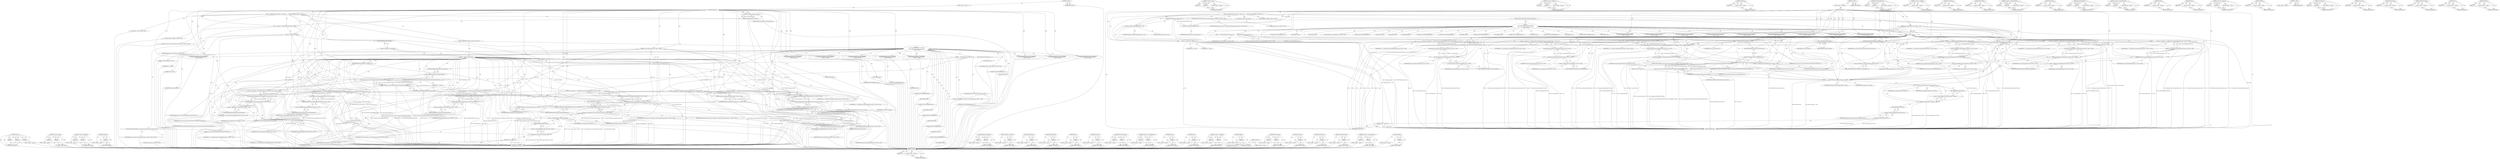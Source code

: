 digraph "OnKeyUp" {
vulnerable_248 [label=<(METHOD,Unload)>];
vulnerable_249 [label=<(PARAM,p1)>];
vulnerable_250 [label=<(BLOCK,&lt;empty&gt;,&lt;empty&gt;)>];
vulnerable_251 [label=<(METHOD_RETURN,ANY)>];
vulnerable_230 [label=<(METHOD,&lt;operator&gt;.equals)>];
vulnerable_231 [label=<(PARAM,p1)>];
vulnerable_232 [label=<(PARAM,p2)>];
vulnerable_233 [label=<(BLOCK,&lt;empty&gt;,&lt;empty&gt;)>];
vulnerable_234 [label=<(METHOD_RETURN,ANY)>];
vulnerable_187 [label=<(METHOD,&lt;operator&gt;.fieldAccess)>];
vulnerable_188 [label=<(PARAM,p1)>];
vulnerable_189 [label=<(PARAM,p2)>];
vulnerable_190 [label=<(BLOCK,&lt;empty&gt;,&lt;empty&gt;)>];
vulnerable_191 [label=<(METHOD_RETURN,ANY)>];
vulnerable_209 [label=<(METHOD,OnKeyDown)>];
vulnerable_210 [label=<(PARAM,p1)>];
vulnerable_211 [label=<(BLOCK,&lt;empty&gt;,&lt;empty&gt;)>];
vulnerable_212 [label=<(METHOD_RETURN,ANY)>];
vulnerable_6 [label=<(METHOD,&lt;global&gt;)<SUB>1</SUB>>];
vulnerable_7 [label=<(BLOCK,&lt;empty&gt;,&lt;empty&gt;)<SUB>1</SUB>>];
vulnerable_8 [label=<(METHOD,HandleEvent)<SUB>1</SUB>>];
vulnerable_9 [label="<(PARAM,const pp::InputEvent&amp; event)<SUB>1</SUB>>"];
vulnerable_10 [label=<(BLOCK,{
  DCHECK(!defer_page_unload_);
  defer_page_u...,{
  DCHECK(!defer_page_unload_);
  defer_page_u...)<SUB>1</SUB>>];
vulnerable_11 [label=<(DCHECK,DCHECK(!defer_page_unload_))<SUB>2</SUB>>];
vulnerable_12 [label=<(&lt;operator&gt;.logicalNot,!defer_page_unload_)<SUB>2</SUB>>];
vulnerable_13 [label=<(IDENTIFIER,defer_page_unload_,!defer_page_unload_)<SUB>2</SUB>>];
vulnerable_14 [label=<(&lt;operator&gt;.assignment,defer_page_unload_ = true)<SUB>3</SUB>>];
vulnerable_15 [label=<(IDENTIFIER,defer_page_unload_,defer_page_unload_ = true)<SUB>3</SUB>>];
vulnerable_16 [label=<(LITERAL,true,defer_page_unload_ = true)<SUB>3</SUB>>];
vulnerable_17 [label="<(LOCAL,bool rv: bool)<SUB>4</SUB>>"];
vulnerable_18 [label=<(&lt;operator&gt;.assignment,rv = false)<SUB>4</SUB>>];
vulnerable_19 [label=<(IDENTIFIER,rv,rv = false)<SUB>4</SUB>>];
vulnerable_20 [label=<(LITERAL,false,rv = false)<SUB>4</SUB>>];
vulnerable_21 [label=<(CONTROL_STRUCTURE,SWITCH,switch(event.GetType()))<SUB>5</SUB>>];
vulnerable_22 [label=<(GetType,event.GetType())<SUB>5</SUB>>];
vulnerable_23 [label=<(&lt;operator&gt;.fieldAccess,event.GetType)<SUB>5</SUB>>];
vulnerable_24 [label=<(IDENTIFIER,event,event.GetType())<SUB>5</SUB>>];
vulnerable_25 [label=<(FIELD_IDENTIFIER,GetType,GetType)<SUB>5</SUB>>];
vulnerable_26 [label="<(BLOCK,{
    case PP_INPUTEVENT_TYPE_MOUSEDOWN:
      ...,{
    case PP_INPUTEVENT_TYPE_MOUSEDOWN:
      ...)<SUB>5</SUB>>"];
vulnerable_27 [label=<(JUMP_TARGET,case)<SUB>6</SUB>>];
vulnerable_28 [label="<(IDENTIFIER,PP_INPUTEVENT_TYPE_MOUSEDOWN,{
    case PP_INPUTEVENT_TYPE_MOUSEDOWN:
      ...)<SUB>6</SUB>>"];
vulnerable_29 [label="<(&lt;operator&gt;.assignment,rv = OnMouseDown(pp::MouseInputEvent(event)))<SUB>7</SUB>>"];
vulnerable_30 [label="<(IDENTIFIER,rv,rv = OnMouseDown(pp::MouseInputEvent(event)))<SUB>7</SUB>>"];
vulnerable_31 [label="<(OnMouseDown,OnMouseDown(pp::MouseInputEvent(event)))<SUB>7</SUB>>"];
vulnerable_32 [label="<(pp.MouseInputEvent,pp::MouseInputEvent(event))<SUB>7</SUB>>"];
vulnerable_33 [label="<(&lt;operator&gt;.fieldAccess,pp::MouseInputEvent)<SUB>7</SUB>>"];
vulnerable_34 [label="<(IDENTIFIER,pp,pp::MouseInputEvent(event))<SUB>7</SUB>>"];
vulnerable_35 [label=<(FIELD_IDENTIFIER,MouseInputEvent,MouseInputEvent)<SUB>7</SUB>>];
vulnerable_36 [label="<(IDENTIFIER,event,pp::MouseInputEvent(event))<SUB>7</SUB>>"];
vulnerable_37 [label=<(CONTROL_STRUCTURE,BREAK,break;)<SUB>8</SUB>>];
vulnerable_38 [label=<(JUMP_TARGET,case)<SUB>9</SUB>>];
vulnerable_39 [label="<(IDENTIFIER,PP_INPUTEVENT_TYPE_MOUSEUP,{
    case PP_INPUTEVENT_TYPE_MOUSEDOWN:
      ...)<SUB>9</SUB>>"];
vulnerable_40 [label="<(&lt;operator&gt;.assignment,rv = OnMouseUp(pp::MouseInputEvent(event)))<SUB>10</SUB>>"];
vulnerable_41 [label="<(IDENTIFIER,rv,rv = OnMouseUp(pp::MouseInputEvent(event)))<SUB>10</SUB>>"];
vulnerable_42 [label="<(OnMouseUp,OnMouseUp(pp::MouseInputEvent(event)))<SUB>10</SUB>>"];
vulnerable_43 [label="<(pp.MouseInputEvent,pp::MouseInputEvent(event))<SUB>10</SUB>>"];
vulnerable_44 [label="<(&lt;operator&gt;.fieldAccess,pp::MouseInputEvent)<SUB>10</SUB>>"];
vulnerable_45 [label="<(IDENTIFIER,pp,pp::MouseInputEvent(event))<SUB>10</SUB>>"];
vulnerable_46 [label=<(FIELD_IDENTIFIER,MouseInputEvent,MouseInputEvent)<SUB>10</SUB>>];
vulnerable_47 [label="<(IDENTIFIER,event,pp::MouseInputEvent(event))<SUB>10</SUB>>"];
vulnerable_48 [label=<(CONTROL_STRUCTURE,BREAK,break;)<SUB>11</SUB>>];
vulnerable_49 [label=<(JUMP_TARGET,case)<SUB>12</SUB>>];
vulnerable_50 [label="<(IDENTIFIER,PP_INPUTEVENT_TYPE_MOUSEMOVE,{
    case PP_INPUTEVENT_TYPE_MOUSEDOWN:
      ...)<SUB>12</SUB>>"];
vulnerable_51 [label="<(&lt;operator&gt;.assignment,rv = OnMouseMove(pp::MouseInputEvent(event)))<SUB>13</SUB>>"];
vulnerable_52 [label="<(IDENTIFIER,rv,rv = OnMouseMove(pp::MouseInputEvent(event)))<SUB>13</SUB>>"];
vulnerable_53 [label="<(OnMouseMove,OnMouseMove(pp::MouseInputEvent(event)))<SUB>13</SUB>>"];
vulnerable_54 [label="<(pp.MouseInputEvent,pp::MouseInputEvent(event))<SUB>13</SUB>>"];
vulnerable_55 [label="<(&lt;operator&gt;.fieldAccess,pp::MouseInputEvent)<SUB>13</SUB>>"];
vulnerable_56 [label="<(IDENTIFIER,pp,pp::MouseInputEvent(event))<SUB>13</SUB>>"];
vulnerable_57 [label=<(FIELD_IDENTIFIER,MouseInputEvent,MouseInputEvent)<SUB>13</SUB>>];
vulnerable_58 [label="<(IDENTIFIER,event,pp::MouseInputEvent(event))<SUB>13</SUB>>"];
vulnerable_59 [label=<(CONTROL_STRUCTURE,BREAK,break;)<SUB>14</SUB>>];
vulnerable_60 [label=<(JUMP_TARGET,case)<SUB>15</SUB>>];
vulnerable_61 [label="<(IDENTIFIER,PP_INPUTEVENT_TYPE_KEYDOWN,{
    case PP_INPUTEVENT_TYPE_MOUSEDOWN:
      ...)<SUB>15</SUB>>"];
vulnerable_62 [label="<(&lt;operator&gt;.assignment,rv = OnKeyDown(pp::KeyboardInputEvent(event)))<SUB>16</SUB>>"];
vulnerable_63 [label="<(IDENTIFIER,rv,rv = OnKeyDown(pp::KeyboardInputEvent(event)))<SUB>16</SUB>>"];
vulnerable_64 [label="<(OnKeyDown,OnKeyDown(pp::KeyboardInputEvent(event)))<SUB>16</SUB>>"];
vulnerable_65 [label="<(pp.KeyboardInputEvent,pp::KeyboardInputEvent(event))<SUB>16</SUB>>"];
vulnerable_66 [label="<(&lt;operator&gt;.fieldAccess,pp::KeyboardInputEvent)<SUB>16</SUB>>"];
vulnerable_67 [label="<(IDENTIFIER,pp,pp::KeyboardInputEvent(event))<SUB>16</SUB>>"];
vulnerable_68 [label=<(FIELD_IDENTIFIER,KeyboardInputEvent,KeyboardInputEvent)<SUB>16</SUB>>];
vulnerable_69 [label="<(IDENTIFIER,event,pp::KeyboardInputEvent(event))<SUB>16</SUB>>"];
vulnerable_70 [label=<(CONTROL_STRUCTURE,BREAK,break;)<SUB>17</SUB>>];
vulnerable_71 [label=<(JUMP_TARGET,case)<SUB>18</SUB>>];
vulnerable_72 [label="<(IDENTIFIER,PP_INPUTEVENT_TYPE_KEYUP,{
    case PP_INPUTEVENT_TYPE_MOUSEDOWN:
      ...)<SUB>18</SUB>>"];
vulnerable_73 [label="<(&lt;operator&gt;.assignment,rv = OnKeyUp(pp::KeyboardInputEvent(event)))<SUB>19</SUB>>"];
vulnerable_74 [label="<(IDENTIFIER,rv,rv = OnKeyUp(pp::KeyboardInputEvent(event)))<SUB>19</SUB>>"];
vulnerable_75 [label="<(OnKeyUp,OnKeyUp(pp::KeyboardInputEvent(event)))<SUB>19</SUB>>"];
vulnerable_76 [label="<(pp.KeyboardInputEvent,pp::KeyboardInputEvent(event))<SUB>19</SUB>>"];
vulnerable_77 [label="<(&lt;operator&gt;.fieldAccess,pp::KeyboardInputEvent)<SUB>19</SUB>>"];
vulnerable_78 [label="<(IDENTIFIER,pp,pp::KeyboardInputEvent(event))<SUB>19</SUB>>"];
vulnerable_79 [label=<(FIELD_IDENTIFIER,KeyboardInputEvent,KeyboardInputEvent)<SUB>19</SUB>>];
vulnerable_80 [label="<(IDENTIFIER,event,pp::KeyboardInputEvent(event))<SUB>19</SUB>>"];
vulnerable_81 [label=<(CONTROL_STRUCTURE,BREAK,break;)<SUB>20</SUB>>];
vulnerable_82 [label=<(JUMP_TARGET,case)<SUB>21</SUB>>];
vulnerable_83 [label="<(IDENTIFIER,PP_INPUTEVENT_TYPE_CHAR,{
    case PP_INPUTEVENT_TYPE_MOUSEDOWN:
      ...)<SUB>21</SUB>>"];
vulnerable_84 [label="<(&lt;operator&gt;.assignment,rv = OnChar(pp::KeyboardInputEvent(event)))<SUB>22</SUB>>"];
vulnerable_85 [label="<(IDENTIFIER,rv,rv = OnChar(pp::KeyboardInputEvent(event)))<SUB>22</SUB>>"];
vulnerable_86 [label="<(OnChar,OnChar(pp::KeyboardInputEvent(event)))<SUB>22</SUB>>"];
vulnerable_87 [label="<(pp.KeyboardInputEvent,pp::KeyboardInputEvent(event))<SUB>22</SUB>>"];
vulnerable_88 [label="<(&lt;operator&gt;.fieldAccess,pp::KeyboardInputEvent)<SUB>22</SUB>>"];
vulnerable_89 [label="<(IDENTIFIER,pp,pp::KeyboardInputEvent(event))<SUB>22</SUB>>"];
vulnerable_90 [label=<(FIELD_IDENTIFIER,KeyboardInputEvent,KeyboardInputEvent)<SUB>22</SUB>>];
vulnerable_91 [label="<(IDENTIFIER,event,pp::KeyboardInputEvent(event))<SUB>22</SUB>>"];
vulnerable_92 [label=<(CONTROL_STRUCTURE,BREAK,break;)<SUB>23</SUB>>];
vulnerable_93 [label=<(JUMP_TARGET,case)<SUB>24</SUB>>];
vulnerable_94 [label="<(IDENTIFIER,PP_INPUTEVENT_TYPE_TOUCHSTART,{
    case PP_INPUTEVENT_TYPE_MOUSEDOWN:
      ...)<SUB>24</SUB>>"];
vulnerable_95 [label=<(BLOCK,{
      KillTouchTimer(next_touch_timer_id_);

...,{
      KillTouchTimer(next_touch_timer_id_);

...)<SUB>24</SUB>>];
vulnerable_96 [label="<(LOCAL,KillTouchTimer : KillTouchTimer)<SUB>25</SUB>>"];
vulnerable_97 [label="<(LOCAL,pp.TouchInputEvent touch_event: pp.TouchInputEvent)<SUB>27</SUB>>"];
vulnerable_98 [label=<(touch_event,touch_event(event))<SUB>27</SUB>>];
vulnerable_99 [label=<(IDENTIFIER,event,touch_event(event))<SUB>27</SUB>>];
vulnerable_100 [label=<(CONTROL_STRUCTURE,IF,if (touch_event.GetTouchCount(PP_TOUCHLIST_TYPE_TARGETTOUCHES) == 1))<SUB>28</SUB>>];
vulnerable_101 [label=<(&lt;operator&gt;.equals,touch_event.GetTouchCount(PP_TOUCHLIST_TYPE_TAR...)<SUB>28</SUB>>];
vulnerable_102 [label=<(GetTouchCount,touch_event.GetTouchCount(PP_TOUCHLIST_TYPE_TAR...)<SUB>28</SUB>>];
vulnerable_103 [label=<(&lt;operator&gt;.fieldAccess,touch_event.GetTouchCount)<SUB>28</SUB>>];
vulnerable_104 [label=<(IDENTIFIER,touch_event,touch_event.GetTouchCount(PP_TOUCHLIST_TYPE_TAR...)<SUB>28</SUB>>];
vulnerable_105 [label=<(FIELD_IDENTIFIER,GetTouchCount,GetTouchCount)<SUB>28</SUB>>];
vulnerable_106 [label=<(IDENTIFIER,PP_TOUCHLIST_TYPE_TARGETTOUCHES,touch_event.GetTouchCount(PP_TOUCHLIST_TYPE_TAR...)<SUB>28</SUB>>];
vulnerable_107 [label=<(LITERAL,1,touch_event.GetTouchCount(PP_TOUCHLIST_TYPE_TAR...)<SUB>28</SUB>>];
vulnerable_108 [label=<(BLOCK,&lt;empty&gt;,&lt;empty&gt;)<SUB>29</SUB>>];
vulnerable_109 [label=<(ScheduleTouchTimer,ScheduleTouchTimer(touch_event))<SUB>29</SUB>>];
vulnerable_110 [label=<(IDENTIFIER,touch_event,ScheduleTouchTimer(touch_event))<SUB>29</SUB>>];
vulnerable_111 [label=<(CONTROL_STRUCTURE,BREAK,break;)<SUB>30</SUB>>];
vulnerable_112 [label=<(JUMP_TARGET,case)<SUB>32</SUB>>];
vulnerable_113 [label="<(IDENTIFIER,PP_INPUTEVENT_TYPE_TOUCHEND,{
    case PP_INPUTEVENT_TYPE_MOUSEDOWN:
      ...)<SUB>32</SUB>>"];
vulnerable_114 [label="<(LOCAL,KillTouchTimer : KillTouchTimer)<SUB>33</SUB>>"];
vulnerable_115 [label=<(CONTROL_STRUCTURE,BREAK,break;)<SUB>34</SUB>>];
vulnerable_116 [label=<(JUMP_TARGET,case)<SUB>35</SUB>>];
vulnerable_117 [label="<(IDENTIFIER,PP_INPUTEVENT_TYPE_TOUCHMOVE,{
    case PP_INPUTEVENT_TYPE_MOUSEDOWN:
      ...)<SUB>35</SUB>>"];
vulnerable_118 [label=<(KillTouchTimer,KillTouchTimer(next_touch_timer_id_))<SUB>36</SUB>>];
vulnerable_119 [label=<(IDENTIFIER,next_touch_timer_id_,KillTouchTimer(next_touch_timer_id_))<SUB>36</SUB>>];
vulnerable_120 [label=<(JUMP_TARGET,default)<SUB>37</SUB>>];
vulnerable_121 [label=<(CONTROL_STRUCTURE,BREAK,break;)<SUB>38</SUB>>];
vulnerable_122 [label="<(LOCAL,DCHECK : DCHECK)<SUB>41</SUB>>"];
vulnerable_123 [label=<(&lt;operator&gt;.assignment,defer_page_unload_ = false)<SUB>42</SUB>>];
vulnerable_124 [label=<(IDENTIFIER,defer_page_unload_,defer_page_unload_ = false)<SUB>42</SUB>>];
vulnerable_125 [label=<(LITERAL,false,defer_page_unload_ = false)<SUB>42</SUB>>];
vulnerable_126 [label="<(CONTROL_STRUCTURE,FOR,for (int page_index:deferred_page_unloads_))<SUB>43</SUB>>"];
vulnerable_127 [label="<(IDENTIFIER,deferred_page_unloads_,for (int page_index:deferred_page_unloads_))<SUB>43</SUB>>"];
vulnerable_128 [label="<(LOCAL,int page_index: int)<SUB>43</SUB>>"];
vulnerable_129 [label=<(Unload,pages_[page_index]-&gt;Unload())<SUB>44</SUB>>];
vulnerable_130 [label=<(&lt;operator&gt;.indirectFieldAccess,pages_[page_index]-&gt;Unload)<SUB>44</SUB>>];
vulnerable_131 [label=<(&lt;operator&gt;.indirectIndexAccess,pages_[page_index])<SUB>44</SUB>>];
vulnerable_132 [label=<(IDENTIFIER,pages_,pages_[page_index]-&gt;Unload())<SUB>44</SUB>>];
vulnerable_133 [label=<(IDENTIFIER,page_index,pages_[page_index]-&gt;Unload())<SUB>44</SUB>>];
vulnerable_134 [label=<(FIELD_IDENTIFIER,Unload,Unload)<SUB>44</SUB>>];
vulnerable_135 [label=<(clear,deferred_page_unloads_.clear())<SUB>45</SUB>>];
vulnerable_136 [label=<(&lt;operator&gt;.fieldAccess,deferred_page_unloads_.clear)<SUB>45</SUB>>];
vulnerable_137 [label=<(IDENTIFIER,deferred_page_unloads_,deferred_page_unloads_.clear())<SUB>45</SUB>>];
vulnerable_138 [label=<(FIELD_IDENTIFIER,clear,clear)<SUB>45</SUB>>];
vulnerable_139 [label=<(RETURN,return rv;,return rv;)<SUB>46</SUB>>];
vulnerable_140 [label=<(IDENTIFIER,rv,return rv;)<SUB>46</SUB>>];
vulnerable_141 [label=<(METHOD_RETURN,bool)<SUB>1</SUB>>];
vulnerable_143 [label=<(METHOD_RETURN,ANY)<SUB>1</SUB>>];
vulnerable_213 [label=<(METHOD,pp.KeyboardInputEvent)>];
vulnerable_214 [label=<(PARAM,p1)>];
vulnerable_215 [label=<(PARAM,p2)>];
vulnerable_216 [label=<(BLOCK,&lt;empty&gt;,&lt;empty&gt;)>];
vulnerable_217 [label=<(METHOD_RETURN,ANY)>];
vulnerable_174 [label=<(METHOD,&lt;operator&gt;.logicalNot)>];
vulnerable_175 [label=<(PARAM,p1)>];
vulnerable_176 [label=<(BLOCK,&lt;empty&gt;,&lt;empty&gt;)>];
vulnerable_177 [label=<(METHOD_RETURN,ANY)>];
vulnerable_205 [label=<(METHOD,OnMouseMove)>];
vulnerable_206 [label=<(PARAM,p1)>];
vulnerable_207 [label=<(BLOCK,&lt;empty&gt;,&lt;empty&gt;)>];
vulnerable_208 [label=<(METHOD_RETURN,ANY)>];
vulnerable_244 [label=<(METHOD,KillTouchTimer)>];
vulnerable_245 [label=<(PARAM,p1)>];
vulnerable_246 [label=<(BLOCK,&lt;empty&gt;,&lt;empty&gt;)>];
vulnerable_247 [label=<(METHOD_RETURN,ANY)>];
vulnerable_252 [label=<(METHOD,&lt;operator&gt;.indirectFieldAccess)>];
vulnerable_253 [label=<(PARAM,p1)>];
vulnerable_254 [label=<(PARAM,p2)>];
vulnerable_255 [label=<(BLOCK,&lt;empty&gt;,&lt;empty&gt;)>];
vulnerable_256 [label=<(METHOD_RETURN,ANY)>];
vulnerable_201 [label=<(METHOD,OnMouseUp)>];
vulnerable_202 [label=<(PARAM,p1)>];
vulnerable_203 [label=<(BLOCK,&lt;empty&gt;,&lt;empty&gt;)>];
vulnerable_204 [label=<(METHOD_RETURN,ANY)>];
vulnerable_196 [label=<(METHOD,pp.MouseInputEvent)>];
vulnerable_197 [label=<(PARAM,p1)>];
vulnerable_198 [label=<(PARAM,p2)>];
vulnerable_199 [label=<(BLOCK,&lt;empty&gt;,&lt;empty&gt;)>];
vulnerable_200 [label=<(METHOD_RETURN,ANY)>];
vulnerable_257 [label=<(METHOD,&lt;operator&gt;.indirectIndexAccess)>];
vulnerable_258 [label=<(PARAM,p1)>];
vulnerable_259 [label=<(PARAM,p2)>];
vulnerable_260 [label=<(BLOCK,&lt;empty&gt;,&lt;empty&gt;)>];
vulnerable_261 [label=<(METHOD_RETURN,ANY)>];
vulnerable_183 [label=<(METHOD,GetType)>];
vulnerable_184 [label=<(PARAM,p1)>];
vulnerable_185 [label=<(BLOCK,&lt;empty&gt;,&lt;empty&gt;)>];
vulnerable_186 [label=<(METHOD_RETURN,ANY)>];
vulnerable_222 [label=<(METHOD,OnChar)>];
vulnerable_223 [label=<(PARAM,p1)>];
vulnerable_224 [label=<(BLOCK,&lt;empty&gt;,&lt;empty&gt;)>];
vulnerable_225 [label=<(METHOD_RETURN,ANY)>];
vulnerable_178 [label=<(METHOD,&lt;operator&gt;.assignment)>];
vulnerable_179 [label=<(PARAM,p1)>];
vulnerable_180 [label=<(PARAM,p2)>];
vulnerable_181 [label=<(BLOCK,&lt;empty&gt;,&lt;empty&gt;)>];
vulnerable_182 [label=<(METHOD_RETURN,ANY)>];
vulnerable_170 [label=<(METHOD,DCHECK)>];
vulnerable_171 [label=<(PARAM,p1)>];
vulnerable_172 [label=<(BLOCK,&lt;empty&gt;,&lt;empty&gt;)>];
vulnerable_173 [label=<(METHOD_RETURN,ANY)>];
vulnerable_164 [label=<(METHOD,&lt;global&gt;)<SUB>1</SUB>>];
vulnerable_165 [label=<(BLOCK,&lt;empty&gt;,&lt;empty&gt;)>];
vulnerable_166 [label=<(METHOD_RETURN,ANY)>];
vulnerable_235 [label=<(METHOD,GetTouchCount)>];
vulnerable_236 [label=<(PARAM,p1)>];
vulnerable_237 [label=<(PARAM,p2)>];
vulnerable_238 [label=<(BLOCK,&lt;empty&gt;,&lt;empty&gt;)>];
vulnerable_239 [label=<(METHOD_RETURN,ANY)>];
vulnerable_226 [label=<(METHOD,touch_event)>];
vulnerable_227 [label=<(PARAM,p1)>];
vulnerable_228 [label=<(BLOCK,&lt;empty&gt;,&lt;empty&gt;)>];
vulnerable_229 [label=<(METHOD_RETURN,ANY)>];
vulnerable_192 [label=<(METHOD,OnMouseDown)>];
vulnerable_193 [label=<(PARAM,p1)>];
vulnerable_194 [label=<(BLOCK,&lt;empty&gt;,&lt;empty&gt;)>];
vulnerable_195 [label=<(METHOD_RETURN,ANY)>];
vulnerable_240 [label=<(METHOD,ScheduleTouchTimer)>];
vulnerable_241 [label=<(PARAM,p1)>];
vulnerable_242 [label=<(BLOCK,&lt;empty&gt;,&lt;empty&gt;)>];
vulnerable_243 [label=<(METHOD_RETURN,ANY)>];
vulnerable_262 [label=<(METHOD,clear)>];
vulnerable_263 [label=<(PARAM,p1)>];
vulnerable_264 [label=<(BLOCK,&lt;empty&gt;,&lt;empty&gt;)>];
vulnerable_265 [label=<(METHOD_RETURN,ANY)>];
vulnerable_218 [label=<(METHOD,OnKeyUp)>];
vulnerable_219 [label=<(PARAM,p1)>];
vulnerable_220 [label=<(BLOCK,&lt;empty&gt;,&lt;empty&gt;)>];
vulnerable_221 [label=<(METHOD_RETURN,ANY)>];
fixed_253 [label=<(METHOD,std.swap)>];
fixed_254 [label=<(PARAM,p1)>];
fixed_255 [label=<(PARAM,p2)>];
fixed_256 [label=<(PARAM,p3)>];
fixed_257 [label=<(BLOCK,&lt;empty&gt;,&lt;empty&gt;)>];
fixed_258 [label=<(METHOD_RETURN,ANY)>];
fixed_235 [label=<(METHOD,&lt;operator&gt;.equals)>];
fixed_236 [label=<(PARAM,p1)>];
fixed_237 [label=<(PARAM,p2)>];
fixed_238 [label=<(BLOCK,&lt;empty&gt;,&lt;empty&gt;)>];
fixed_239 [label=<(METHOD_RETURN,ANY)>];
fixed_192 [label=<(METHOD,&lt;operator&gt;.fieldAccess)>];
fixed_193 [label=<(PARAM,p1)>];
fixed_194 [label=<(PARAM,p2)>];
fixed_195 [label=<(BLOCK,&lt;empty&gt;,&lt;empty&gt;)>];
fixed_196 [label=<(METHOD_RETURN,ANY)>];
fixed_214 [label=<(METHOD,OnKeyDown)>];
fixed_215 [label=<(PARAM,p1)>];
fixed_216 [label=<(BLOCK,&lt;empty&gt;,&lt;empty&gt;)>];
fixed_217 [label=<(METHOD_RETURN,ANY)>];
fixed_6 [label=<(METHOD,&lt;global&gt;)<SUB>1</SUB>>];
fixed_7 [label=<(BLOCK,&lt;empty&gt;,&lt;empty&gt;)<SUB>1</SUB>>];
fixed_8 [label=<(METHOD,HandleEvent)<SUB>1</SUB>>];
fixed_9 [label="<(PARAM,const pp::InputEvent&amp; event)<SUB>1</SUB>>"];
fixed_10 [label=<(BLOCK,{
  DCHECK(!defer_page_unload_);
  defer_page_u...,{
  DCHECK(!defer_page_unload_);
  defer_page_u...)<SUB>1</SUB>>];
fixed_11 [label=<(DCHECK,DCHECK(!defer_page_unload_))<SUB>2</SUB>>];
fixed_12 [label=<(&lt;operator&gt;.logicalNot,!defer_page_unload_)<SUB>2</SUB>>];
fixed_13 [label=<(IDENTIFIER,defer_page_unload_,!defer_page_unload_)<SUB>2</SUB>>];
fixed_14 [label=<(&lt;operator&gt;.assignment,defer_page_unload_ = true)<SUB>3</SUB>>];
fixed_15 [label=<(IDENTIFIER,defer_page_unload_,defer_page_unload_ = true)<SUB>3</SUB>>];
fixed_16 [label=<(LITERAL,true,defer_page_unload_ = true)<SUB>3</SUB>>];
fixed_17 [label="<(LOCAL,bool rv: bool)<SUB>4</SUB>>"];
fixed_18 [label=<(&lt;operator&gt;.assignment,rv = false)<SUB>4</SUB>>];
fixed_19 [label=<(IDENTIFIER,rv,rv = false)<SUB>4</SUB>>];
fixed_20 [label=<(LITERAL,false,rv = false)<SUB>4</SUB>>];
fixed_21 [label=<(CONTROL_STRUCTURE,SWITCH,switch(event.GetType()))<SUB>5</SUB>>];
fixed_22 [label=<(GetType,event.GetType())<SUB>5</SUB>>];
fixed_23 [label=<(&lt;operator&gt;.fieldAccess,event.GetType)<SUB>5</SUB>>];
fixed_24 [label=<(IDENTIFIER,event,event.GetType())<SUB>5</SUB>>];
fixed_25 [label=<(FIELD_IDENTIFIER,GetType,GetType)<SUB>5</SUB>>];
fixed_26 [label="<(BLOCK,{
    case PP_INPUTEVENT_TYPE_MOUSEDOWN:
      ...,{
    case PP_INPUTEVENT_TYPE_MOUSEDOWN:
      ...)<SUB>5</SUB>>"];
fixed_27 [label=<(JUMP_TARGET,case)<SUB>6</SUB>>];
fixed_28 [label="<(IDENTIFIER,PP_INPUTEVENT_TYPE_MOUSEDOWN,{
    case PP_INPUTEVENT_TYPE_MOUSEDOWN:
      ...)<SUB>6</SUB>>"];
fixed_29 [label="<(&lt;operator&gt;.assignment,rv = OnMouseDown(pp::MouseInputEvent(event)))<SUB>7</SUB>>"];
fixed_30 [label="<(IDENTIFIER,rv,rv = OnMouseDown(pp::MouseInputEvent(event)))<SUB>7</SUB>>"];
fixed_31 [label="<(OnMouseDown,OnMouseDown(pp::MouseInputEvent(event)))<SUB>7</SUB>>"];
fixed_32 [label="<(pp.MouseInputEvent,pp::MouseInputEvent(event))<SUB>7</SUB>>"];
fixed_33 [label="<(&lt;operator&gt;.fieldAccess,pp::MouseInputEvent)<SUB>7</SUB>>"];
fixed_34 [label="<(IDENTIFIER,pp,pp::MouseInputEvent(event))<SUB>7</SUB>>"];
fixed_35 [label=<(FIELD_IDENTIFIER,MouseInputEvent,MouseInputEvent)<SUB>7</SUB>>];
fixed_36 [label="<(IDENTIFIER,event,pp::MouseInputEvent(event))<SUB>7</SUB>>"];
fixed_37 [label=<(CONTROL_STRUCTURE,BREAK,break;)<SUB>8</SUB>>];
fixed_38 [label=<(JUMP_TARGET,case)<SUB>9</SUB>>];
fixed_39 [label="<(IDENTIFIER,PP_INPUTEVENT_TYPE_MOUSEUP,{
    case PP_INPUTEVENT_TYPE_MOUSEDOWN:
      ...)<SUB>9</SUB>>"];
fixed_40 [label="<(&lt;operator&gt;.assignment,rv = OnMouseUp(pp::MouseInputEvent(event)))<SUB>10</SUB>>"];
fixed_41 [label="<(IDENTIFIER,rv,rv = OnMouseUp(pp::MouseInputEvent(event)))<SUB>10</SUB>>"];
fixed_42 [label="<(OnMouseUp,OnMouseUp(pp::MouseInputEvent(event)))<SUB>10</SUB>>"];
fixed_43 [label="<(pp.MouseInputEvent,pp::MouseInputEvent(event))<SUB>10</SUB>>"];
fixed_44 [label="<(&lt;operator&gt;.fieldAccess,pp::MouseInputEvent)<SUB>10</SUB>>"];
fixed_45 [label="<(IDENTIFIER,pp,pp::MouseInputEvent(event))<SUB>10</SUB>>"];
fixed_46 [label=<(FIELD_IDENTIFIER,MouseInputEvent,MouseInputEvent)<SUB>10</SUB>>];
fixed_47 [label="<(IDENTIFIER,event,pp::MouseInputEvent(event))<SUB>10</SUB>>"];
fixed_48 [label=<(CONTROL_STRUCTURE,BREAK,break;)<SUB>11</SUB>>];
fixed_49 [label=<(JUMP_TARGET,case)<SUB>12</SUB>>];
fixed_50 [label="<(IDENTIFIER,PP_INPUTEVENT_TYPE_MOUSEMOVE,{
    case PP_INPUTEVENT_TYPE_MOUSEDOWN:
      ...)<SUB>12</SUB>>"];
fixed_51 [label="<(&lt;operator&gt;.assignment,rv = OnMouseMove(pp::MouseInputEvent(event)))<SUB>13</SUB>>"];
fixed_52 [label="<(IDENTIFIER,rv,rv = OnMouseMove(pp::MouseInputEvent(event)))<SUB>13</SUB>>"];
fixed_53 [label="<(OnMouseMove,OnMouseMove(pp::MouseInputEvent(event)))<SUB>13</SUB>>"];
fixed_54 [label="<(pp.MouseInputEvent,pp::MouseInputEvent(event))<SUB>13</SUB>>"];
fixed_55 [label="<(&lt;operator&gt;.fieldAccess,pp::MouseInputEvent)<SUB>13</SUB>>"];
fixed_56 [label="<(IDENTIFIER,pp,pp::MouseInputEvent(event))<SUB>13</SUB>>"];
fixed_57 [label=<(FIELD_IDENTIFIER,MouseInputEvent,MouseInputEvent)<SUB>13</SUB>>];
fixed_58 [label="<(IDENTIFIER,event,pp::MouseInputEvent(event))<SUB>13</SUB>>"];
fixed_59 [label=<(CONTROL_STRUCTURE,BREAK,break;)<SUB>14</SUB>>];
fixed_60 [label=<(JUMP_TARGET,case)<SUB>15</SUB>>];
fixed_61 [label="<(IDENTIFIER,PP_INPUTEVENT_TYPE_KEYDOWN,{
    case PP_INPUTEVENT_TYPE_MOUSEDOWN:
      ...)<SUB>15</SUB>>"];
fixed_62 [label="<(&lt;operator&gt;.assignment,rv = OnKeyDown(pp::KeyboardInputEvent(event)))<SUB>16</SUB>>"];
fixed_63 [label="<(IDENTIFIER,rv,rv = OnKeyDown(pp::KeyboardInputEvent(event)))<SUB>16</SUB>>"];
fixed_64 [label="<(OnKeyDown,OnKeyDown(pp::KeyboardInputEvent(event)))<SUB>16</SUB>>"];
fixed_65 [label="<(pp.KeyboardInputEvent,pp::KeyboardInputEvent(event))<SUB>16</SUB>>"];
fixed_66 [label="<(&lt;operator&gt;.fieldAccess,pp::KeyboardInputEvent)<SUB>16</SUB>>"];
fixed_67 [label="<(IDENTIFIER,pp,pp::KeyboardInputEvent(event))<SUB>16</SUB>>"];
fixed_68 [label=<(FIELD_IDENTIFIER,KeyboardInputEvent,KeyboardInputEvent)<SUB>16</SUB>>];
fixed_69 [label="<(IDENTIFIER,event,pp::KeyboardInputEvent(event))<SUB>16</SUB>>"];
fixed_70 [label=<(CONTROL_STRUCTURE,BREAK,break;)<SUB>17</SUB>>];
fixed_71 [label=<(JUMP_TARGET,case)<SUB>18</SUB>>];
fixed_72 [label="<(IDENTIFIER,PP_INPUTEVENT_TYPE_KEYUP,{
    case PP_INPUTEVENT_TYPE_MOUSEDOWN:
      ...)<SUB>18</SUB>>"];
fixed_73 [label="<(&lt;operator&gt;.assignment,rv = OnKeyUp(pp::KeyboardInputEvent(event)))<SUB>19</SUB>>"];
fixed_74 [label="<(IDENTIFIER,rv,rv = OnKeyUp(pp::KeyboardInputEvent(event)))<SUB>19</SUB>>"];
fixed_75 [label="<(OnKeyUp,OnKeyUp(pp::KeyboardInputEvent(event)))<SUB>19</SUB>>"];
fixed_76 [label="<(pp.KeyboardInputEvent,pp::KeyboardInputEvent(event))<SUB>19</SUB>>"];
fixed_77 [label="<(&lt;operator&gt;.fieldAccess,pp::KeyboardInputEvent)<SUB>19</SUB>>"];
fixed_78 [label="<(IDENTIFIER,pp,pp::KeyboardInputEvent(event))<SUB>19</SUB>>"];
fixed_79 [label=<(FIELD_IDENTIFIER,KeyboardInputEvent,KeyboardInputEvent)<SUB>19</SUB>>];
fixed_80 [label="<(IDENTIFIER,event,pp::KeyboardInputEvent(event))<SUB>19</SUB>>"];
fixed_81 [label=<(CONTROL_STRUCTURE,BREAK,break;)<SUB>20</SUB>>];
fixed_82 [label=<(JUMP_TARGET,case)<SUB>21</SUB>>];
fixed_83 [label="<(IDENTIFIER,PP_INPUTEVENT_TYPE_CHAR,{
    case PP_INPUTEVENT_TYPE_MOUSEDOWN:
      ...)<SUB>21</SUB>>"];
fixed_84 [label="<(&lt;operator&gt;.assignment,rv = OnChar(pp::KeyboardInputEvent(event)))<SUB>22</SUB>>"];
fixed_85 [label="<(IDENTIFIER,rv,rv = OnChar(pp::KeyboardInputEvent(event)))<SUB>22</SUB>>"];
fixed_86 [label="<(OnChar,OnChar(pp::KeyboardInputEvent(event)))<SUB>22</SUB>>"];
fixed_87 [label="<(pp.KeyboardInputEvent,pp::KeyboardInputEvent(event))<SUB>22</SUB>>"];
fixed_88 [label="<(&lt;operator&gt;.fieldAccess,pp::KeyboardInputEvent)<SUB>22</SUB>>"];
fixed_89 [label="<(IDENTIFIER,pp,pp::KeyboardInputEvent(event))<SUB>22</SUB>>"];
fixed_90 [label=<(FIELD_IDENTIFIER,KeyboardInputEvent,KeyboardInputEvent)<SUB>22</SUB>>];
fixed_91 [label="<(IDENTIFIER,event,pp::KeyboardInputEvent(event))<SUB>22</SUB>>"];
fixed_92 [label=<(CONTROL_STRUCTURE,BREAK,break;)<SUB>23</SUB>>];
fixed_93 [label=<(JUMP_TARGET,case)<SUB>24</SUB>>];
fixed_94 [label="<(IDENTIFIER,PP_INPUTEVENT_TYPE_TOUCHSTART,{
    case PP_INPUTEVENT_TYPE_MOUSEDOWN:
      ...)<SUB>24</SUB>>"];
fixed_95 [label=<(BLOCK,{
      KillTouchTimer(next_touch_timer_id_);

...,{
      KillTouchTimer(next_touch_timer_id_);

...)<SUB>24</SUB>>];
fixed_96 [label="<(LOCAL,KillTouchTimer : KillTouchTimer)<SUB>25</SUB>>"];
fixed_97 [label="<(LOCAL,pp.TouchInputEvent touch_event: pp.TouchInputEvent)<SUB>27</SUB>>"];
fixed_98 [label=<(touch_event,touch_event(event))<SUB>27</SUB>>];
fixed_99 [label=<(IDENTIFIER,event,touch_event(event))<SUB>27</SUB>>];
fixed_100 [label=<(CONTROL_STRUCTURE,IF,if (touch_event.GetTouchCount(PP_TOUCHLIST_TYPE_TARGETTOUCHES) == 1))<SUB>28</SUB>>];
fixed_101 [label=<(&lt;operator&gt;.equals,touch_event.GetTouchCount(PP_TOUCHLIST_TYPE_TAR...)<SUB>28</SUB>>];
fixed_102 [label=<(GetTouchCount,touch_event.GetTouchCount(PP_TOUCHLIST_TYPE_TAR...)<SUB>28</SUB>>];
fixed_103 [label=<(&lt;operator&gt;.fieldAccess,touch_event.GetTouchCount)<SUB>28</SUB>>];
fixed_104 [label=<(IDENTIFIER,touch_event,touch_event.GetTouchCount(PP_TOUCHLIST_TYPE_TAR...)<SUB>28</SUB>>];
fixed_105 [label=<(FIELD_IDENTIFIER,GetTouchCount,GetTouchCount)<SUB>28</SUB>>];
fixed_106 [label=<(IDENTIFIER,PP_TOUCHLIST_TYPE_TARGETTOUCHES,touch_event.GetTouchCount(PP_TOUCHLIST_TYPE_TAR...)<SUB>28</SUB>>];
fixed_107 [label=<(LITERAL,1,touch_event.GetTouchCount(PP_TOUCHLIST_TYPE_TAR...)<SUB>28</SUB>>];
fixed_108 [label=<(BLOCK,&lt;empty&gt;,&lt;empty&gt;)<SUB>29</SUB>>];
fixed_109 [label=<(ScheduleTouchTimer,ScheduleTouchTimer(touch_event))<SUB>29</SUB>>];
fixed_110 [label=<(IDENTIFIER,touch_event,ScheduleTouchTimer(touch_event))<SUB>29</SUB>>];
fixed_111 [label=<(CONTROL_STRUCTURE,BREAK,break;)<SUB>30</SUB>>];
fixed_112 [label=<(JUMP_TARGET,case)<SUB>32</SUB>>];
fixed_113 [label="<(IDENTIFIER,PP_INPUTEVENT_TYPE_TOUCHEND,{
    case PP_INPUTEVENT_TYPE_MOUSEDOWN:
      ...)<SUB>32</SUB>>"];
fixed_114 [label="<(LOCAL,KillTouchTimer : KillTouchTimer)<SUB>33</SUB>>"];
fixed_115 [label=<(CONTROL_STRUCTURE,BREAK,break;)<SUB>34</SUB>>];
fixed_116 [label=<(JUMP_TARGET,case)<SUB>35</SUB>>];
fixed_117 [label="<(IDENTIFIER,PP_INPUTEVENT_TYPE_TOUCHMOVE,{
    case PP_INPUTEVENT_TYPE_MOUSEDOWN:
      ...)<SUB>35</SUB>>"];
fixed_118 [label=<(KillTouchTimer,KillTouchTimer(next_touch_timer_id_))<SUB>36</SUB>>];
fixed_119 [label=<(IDENTIFIER,next_touch_timer_id_,KillTouchTimer(next_touch_timer_id_))<SUB>36</SUB>>];
fixed_120 [label=<(JUMP_TARGET,default)<SUB>37</SUB>>];
fixed_121 [label=<(CONTROL_STRUCTURE,BREAK,break;)<SUB>38</SUB>>];
fixed_122 [label="<(LOCAL,DCHECK : DCHECK)<SUB>41</SUB>>"];
fixed_123 [label=<(&lt;operator&gt;.assignment,defer_page_unload_ = false)<SUB>42</SUB>>];
fixed_124 [label=<(IDENTIFIER,defer_page_unload_,defer_page_unload_ = false)<SUB>42</SUB>>];
fixed_125 [label=<(LITERAL,false,defer_page_unload_ = false)<SUB>42</SUB>>];
fixed_126 [label="<(LOCAL,std.vector&lt;int&gt; pages_to_unload: std.vector&lt;int&gt;)<SUB>47</SUB>>"];
fixed_127 [label="<(std.swap,std::swap(pages_to_unload, deferred_page_unloads_))<SUB>48</SUB>>"];
fixed_128 [label="<(&lt;operator&gt;.fieldAccess,std::swap)<SUB>48</SUB>>"];
fixed_129 [label="<(IDENTIFIER,std,std::swap(pages_to_unload, deferred_page_unloads_))<SUB>48</SUB>>"];
fixed_130 [label=<(FIELD_IDENTIFIER,swap,swap)<SUB>48</SUB>>];
fixed_131 [label="<(IDENTIFIER,pages_to_unload,std::swap(pages_to_unload, deferred_page_unloads_))<SUB>48</SUB>>"];
fixed_132 [label="<(IDENTIFIER,deferred_page_unloads_,std::swap(pages_to_unload, deferred_page_unloads_))<SUB>48</SUB>>"];
fixed_133 [label="<(CONTROL_STRUCTURE,FOR,for (int page_index:pages_to_unload))<SUB>49</SUB>>"];
fixed_134 [label="<(IDENTIFIER,pages_to_unload,for (int page_index:pages_to_unload))<SUB>49</SUB>>"];
fixed_135 [label="<(LOCAL,int page_index: int)<SUB>49</SUB>>"];
fixed_136 [label=<(Unload,pages_[page_index]-&gt;Unload())<SUB>50</SUB>>];
fixed_137 [label=<(&lt;operator&gt;.indirectFieldAccess,pages_[page_index]-&gt;Unload)<SUB>50</SUB>>];
fixed_138 [label=<(&lt;operator&gt;.indirectIndexAccess,pages_[page_index])<SUB>50</SUB>>];
fixed_139 [label=<(IDENTIFIER,pages_,pages_[page_index]-&gt;Unload())<SUB>50</SUB>>];
fixed_140 [label=<(IDENTIFIER,page_index,pages_[page_index]-&gt;Unload())<SUB>50</SUB>>];
fixed_141 [label=<(FIELD_IDENTIFIER,Unload,Unload)<SUB>50</SUB>>];
fixed_142 [label=<(RETURN,return rv;,return rv;)<SUB>52</SUB>>];
fixed_143 [label=<(IDENTIFIER,rv,return rv;)<SUB>52</SUB>>];
fixed_144 [label=<(METHOD_RETURN,bool)<SUB>1</SUB>>];
fixed_146 [label=<(METHOD_RETURN,ANY)<SUB>1</SUB>>];
fixed_218 [label=<(METHOD,pp.KeyboardInputEvent)>];
fixed_219 [label=<(PARAM,p1)>];
fixed_220 [label=<(PARAM,p2)>];
fixed_221 [label=<(BLOCK,&lt;empty&gt;,&lt;empty&gt;)>];
fixed_222 [label=<(METHOD_RETURN,ANY)>];
fixed_179 [label=<(METHOD,&lt;operator&gt;.logicalNot)>];
fixed_180 [label=<(PARAM,p1)>];
fixed_181 [label=<(BLOCK,&lt;empty&gt;,&lt;empty&gt;)>];
fixed_182 [label=<(METHOD_RETURN,ANY)>];
fixed_210 [label=<(METHOD,OnMouseMove)>];
fixed_211 [label=<(PARAM,p1)>];
fixed_212 [label=<(BLOCK,&lt;empty&gt;,&lt;empty&gt;)>];
fixed_213 [label=<(METHOD_RETURN,ANY)>];
fixed_249 [label=<(METHOD,KillTouchTimer)>];
fixed_250 [label=<(PARAM,p1)>];
fixed_251 [label=<(BLOCK,&lt;empty&gt;,&lt;empty&gt;)>];
fixed_252 [label=<(METHOD_RETURN,ANY)>];
fixed_259 [label=<(METHOD,Unload)>];
fixed_260 [label=<(PARAM,p1)>];
fixed_261 [label=<(BLOCK,&lt;empty&gt;,&lt;empty&gt;)>];
fixed_262 [label=<(METHOD_RETURN,ANY)>];
fixed_206 [label=<(METHOD,OnMouseUp)>];
fixed_207 [label=<(PARAM,p1)>];
fixed_208 [label=<(BLOCK,&lt;empty&gt;,&lt;empty&gt;)>];
fixed_209 [label=<(METHOD_RETURN,ANY)>];
fixed_201 [label=<(METHOD,pp.MouseInputEvent)>];
fixed_202 [label=<(PARAM,p1)>];
fixed_203 [label=<(PARAM,p2)>];
fixed_204 [label=<(BLOCK,&lt;empty&gt;,&lt;empty&gt;)>];
fixed_205 [label=<(METHOD_RETURN,ANY)>];
fixed_263 [label=<(METHOD,&lt;operator&gt;.indirectFieldAccess)>];
fixed_264 [label=<(PARAM,p1)>];
fixed_265 [label=<(PARAM,p2)>];
fixed_266 [label=<(BLOCK,&lt;empty&gt;,&lt;empty&gt;)>];
fixed_267 [label=<(METHOD_RETURN,ANY)>];
fixed_188 [label=<(METHOD,GetType)>];
fixed_189 [label=<(PARAM,p1)>];
fixed_190 [label=<(BLOCK,&lt;empty&gt;,&lt;empty&gt;)>];
fixed_191 [label=<(METHOD_RETURN,ANY)>];
fixed_227 [label=<(METHOD,OnChar)>];
fixed_228 [label=<(PARAM,p1)>];
fixed_229 [label=<(BLOCK,&lt;empty&gt;,&lt;empty&gt;)>];
fixed_230 [label=<(METHOD_RETURN,ANY)>];
fixed_183 [label=<(METHOD,&lt;operator&gt;.assignment)>];
fixed_184 [label=<(PARAM,p1)>];
fixed_185 [label=<(PARAM,p2)>];
fixed_186 [label=<(BLOCK,&lt;empty&gt;,&lt;empty&gt;)>];
fixed_187 [label=<(METHOD_RETURN,ANY)>];
fixed_175 [label=<(METHOD,DCHECK)>];
fixed_176 [label=<(PARAM,p1)>];
fixed_177 [label=<(BLOCK,&lt;empty&gt;,&lt;empty&gt;)>];
fixed_178 [label=<(METHOD_RETURN,ANY)>];
fixed_169 [label=<(METHOD,&lt;global&gt;)<SUB>1</SUB>>];
fixed_170 [label=<(BLOCK,&lt;empty&gt;,&lt;empty&gt;)>];
fixed_171 [label=<(METHOD_RETURN,ANY)>];
fixed_240 [label=<(METHOD,GetTouchCount)>];
fixed_241 [label=<(PARAM,p1)>];
fixed_242 [label=<(PARAM,p2)>];
fixed_243 [label=<(BLOCK,&lt;empty&gt;,&lt;empty&gt;)>];
fixed_244 [label=<(METHOD_RETURN,ANY)>];
fixed_231 [label=<(METHOD,touch_event)>];
fixed_232 [label=<(PARAM,p1)>];
fixed_233 [label=<(BLOCK,&lt;empty&gt;,&lt;empty&gt;)>];
fixed_234 [label=<(METHOD_RETURN,ANY)>];
fixed_197 [label=<(METHOD,OnMouseDown)>];
fixed_198 [label=<(PARAM,p1)>];
fixed_199 [label=<(BLOCK,&lt;empty&gt;,&lt;empty&gt;)>];
fixed_200 [label=<(METHOD_RETURN,ANY)>];
fixed_245 [label=<(METHOD,ScheduleTouchTimer)>];
fixed_246 [label=<(PARAM,p1)>];
fixed_247 [label=<(BLOCK,&lt;empty&gt;,&lt;empty&gt;)>];
fixed_248 [label=<(METHOD_RETURN,ANY)>];
fixed_268 [label=<(METHOD,&lt;operator&gt;.indirectIndexAccess)>];
fixed_269 [label=<(PARAM,p1)>];
fixed_270 [label=<(PARAM,p2)>];
fixed_271 [label=<(BLOCK,&lt;empty&gt;,&lt;empty&gt;)>];
fixed_272 [label=<(METHOD_RETURN,ANY)>];
fixed_223 [label=<(METHOD,OnKeyUp)>];
fixed_224 [label=<(PARAM,p1)>];
fixed_225 [label=<(BLOCK,&lt;empty&gt;,&lt;empty&gt;)>];
fixed_226 [label=<(METHOD_RETURN,ANY)>];
vulnerable_248 -> vulnerable_249  [key=0, label="AST: "];
vulnerable_248 -> vulnerable_249  [key=1, label="DDG: "];
vulnerable_248 -> vulnerable_250  [key=0, label="AST: "];
vulnerable_248 -> vulnerable_251  [key=0, label="AST: "];
vulnerable_248 -> vulnerable_251  [key=1, label="CFG: "];
vulnerable_249 -> vulnerable_251  [key=0, label="DDG: p1"];
vulnerable_230 -> vulnerable_231  [key=0, label="AST: "];
vulnerable_230 -> vulnerable_231  [key=1, label="DDG: "];
vulnerable_230 -> vulnerable_233  [key=0, label="AST: "];
vulnerable_230 -> vulnerable_232  [key=0, label="AST: "];
vulnerable_230 -> vulnerable_232  [key=1, label="DDG: "];
vulnerable_230 -> vulnerable_234  [key=0, label="AST: "];
vulnerable_230 -> vulnerable_234  [key=1, label="CFG: "];
vulnerable_231 -> vulnerable_234  [key=0, label="DDG: p1"];
vulnerable_232 -> vulnerable_234  [key=0, label="DDG: p2"];
vulnerable_187 -> vulnerable_188  [key=0, label="AST: "];
vulnerable_187 -> vulnerable_188  [key=1, label="DDG: "];
vulnerable_187 -> vulnerable_190  [key=0, label="AST: "];
vulnerable_187 -> vulnerable_189  [key=0, label="AST: "];
vulnerable_187 -> vulnerable_189  [key=1, label="DDG: "];
vulnerable_187 -> vulnerable_191  [key=0, label="AST: "];
vulnerable_187 -> vulnerable_191  [key=1, label="CFG: "];
vulnerable_188 -> vulnerable_191  [key=0, label="DDG: p1"];
vulnerable_189 -> vulnerable_191  [key=0, label="DDG: p2"];
vulnerable_209 -> vulnerable_210  [key=0, label="AST: "];
vulnerable_209 -> vulnerable_210  [key=1, label="DDG: "];
vulnerable_209 -> vulnerable_211  [key=0, label="AST: "];
vulnerable_209 -> vulnerable_212  [key=0, label="AST: "];
vulnerable_209 -> vulnerable_212  [key=1, label="CFG: "];
vulnerable_210 -> vulnerable_212  [key=0, label="DDG: p1"];
vulnerable_6 -> vulnerable_7  [key=0, label="AST: "];
vulnerable_6 -> vulnerable_143  [key=0, label="AST: "];
vulnerable_6 -> vulnerable_143  [key=1, label="CFG: "];
vulnerable_7 -> vulnerable_8  [key=0, label="AST: "];
vulnerable_8 -> vulnerable_9  [key=0, label="AST: "];
vulnerable_8 -> vulnerable_9  [key=1, label="DDG: "];
vulnerable_8 -> vulnerable_10  [key=0, label="AST: "];
vulnerable_8 -> vulnerable_141  [key=0, label="AST: "];
vulnerable_8 -> vulnerable_12  [key=0, label="CFG: "];
vulnerable_8 -> vulnerable_12  [key=1, label="DDG: "];
vulnerable_8 -> vulnerable_14  [key=0, label="DDG: "];
vulnerable_8 -> vulnerable_18  [key=0, label="DDG: "];
vulnerable_8 -> vulnerable_123  [key=0, label="DDG: "];
vulnerable_8 -> vulnerable_140  [key=0, label="DDG: "];
vulnerable_8 -> vulnerable_28  [key=0, label="DDG: "];
vulnerable_8 -> vulnerable_39  [key=0, label="DDG: "];
vulnerable_8 -> vulnerable_50  [key=0, label="DDG: "];
vulnerable_8 -> vulnerable_61  [key=0, label="DDG: "];
vulnerable_8 -> vulnerable_72  [key=0, label="DDG: "];
vulnerable_8 -> vulnerable_83  [key=0, label="DDG: "];
vulnerable_8 -> vulnerable_94  [key=0, label="DDG: "];
vulnerable_8 -> vulnerable_113  [key=0, label="DDG: "];
vulnerable_8 -> vulnerable_117  [key=0, label="DDG: "];
vulnerable_8 -> vulnerable_118  [key=0, label="DDG: "];
vulnerable_8 -> vulnerable_98  [key=0, label="DDG: "];
vulnerable_8 -> vulnerable_32  [key=0, label="DDG: "];
vulnerable_8 -> vulnerable_43  [key=0, label="DDG: "];
vulnerable_8 -> vulnerable_54  [key=0, label="DDG: "];
vulnerable_8 -> vulnerable_65  [key=0, label="DDG: "];
vulnerable_8 -> vulnerable_76  [key=0, label="DDG: "];
vulnerable_8 -> vulnerable_87  [key=0, label="DDG: "];
vulnerable_8 -> vulnerable_101  [key=0, label="DDG: "];
vulnerable_8 -> vulnerable_102  [key=0, label="DDG: "];
vulnerable_8 -> vulnerable_109  [key=0, label="DDG: "];
vulnerable_9 -> vulnerable_141  [key=0, label="DDG: event"];
vulnerable_9 -> vulnerable_22  [key=0, label="DDG: event"];
vulnerable_9 -> vulnerable_98  [key=0, label="DDG: event"];
vulnerable_9 -> vulnerable_32  [key=0, label="DDG: event"];
vulnerable_9 -> vulnerable_43  [key=0, label="DDG: event"];
vulnerable_9 -> vulnerable_54  [key=0, label="DDG: event"];
vulnerable_9 -> vulnerable_65  [key=0, label="DDG: event"];
vulnerable_9 -> vulnerable_76  [key=0, label="DDG: event"];
vulnerable_9 -> vulnerable_87  [key=0, label="DDG: event"];
vulnerable_10 -> vulnerable_11  [key=0, label="AST: "];
vulnerable_10 -> vulnerable_14  [key=0, label="AST: "];
vulnerable_10 -> vulnerable_17  [key=0, label="AST: "];
vulnerable_10 -> vulnerable_18  [key=0, label="AST: "];
vulnerable_10 -> vulnerable_21  [key=0, label="AST: "];
vulnerable_10 -> vulnerable_122  [key=0, label="AST: "];
vulnerable_10 -> vulnerable_123  [key=0, label="AST: "];
vulnerable_10 -> vulnerable_126  [key=0, label="AST: "];
vulnerable_10 -> vulnerable_135  [key=0, label="AST: "];
vulnerable_10 -> vulnerable_139  [key=0, label="AST: "];
vulnerable_11 -> vulnerable_12  [key=0, label="AST: "];
vulnerable_11 -> vulnerable_14  [key=0, label="CFG: "];
vulnerable_11 -> vulnerable_141  [key=0, label="DDG: !defer_page_unload_"];
vulnerable_11 -> vulnerable_141  [key=1, label="DDG: DCHECK(!defer_page_unload_)"];
vulnerable_12 -> vulnerable_13  [key=0, label="AST: "];
vulnerable_12 -> vulnerable_11  [key=0, label="CFG: "];
vulnerable_12 -> vulnerable_11  [key=1, label="DDG: defer_page_unload_"];
vulnerable_14 -> vulnerable_15  [key=0, label="AST: "];
vulnerable_14 -> vulnerable_16  [key=0, label="AST: "];
vulnerable_14 -> vulnerable_18  [key=0, label="CFG: "];
vulnerable_14 -> vulnerable_141  [key=0, label="DDG: defer_page_unload_ = true"];
vulnerable_18 -> vulnerable_19  [key=0, label="AST: "];
vulnerable_18 -> vulnerable_20  [key=0, label="AST: "];
vulnerable_18 -> vulnerable_25  [key=0, label="CFG: "];
vulnerable_18 -> vulnerable_141  [key=0, label="DDG: rv"];
vulnerable_18 -> vulnerable_141  [key=1, label="DDG: rv = false"];
vulnerable_18 -> vulnerable_140  [key=0, label="DDG: rv"];
vulnerable_21 -> vulnerable_22  [key=0, label="AST: "];
vulnerable_21 -> vulnerable_26  [key=0, label="AST: "];
vulnerable_22 -> vulnerable_23  [key=0, label="AST: "];
vulnerable_22 -> vulnerable_35  [key=0, label="CFG: "];
vulnerable_22 -> vulnerable_35  [key=1, label="CDG: "];
vulnerable_22 -> vulnerable_46  [key=0, label="CFG: "];
vulnerable_22 -> vulnerable_46  [key=1, label="CDG: "];
vulnerable_22 -> vulnerable_57  [key=0, label="CFG: "];
vulnerable_22 -> vulnerable_57  [key=1, label="CDG: "];
vulnerable_22 -> vulnerable_68  [key=0, label="CFG: "];
vulnerable_22 -> vulnerable_68  [key=1, label="CDG: "];
vulnerable_22 -> vulnerable_79  [key=0, label="CFG: "];
vulnerable_22 -> vulnerable_79  [key=1, label="CDG: "];
vulnerable_22 -> vulnerable_90  [key=0, label="CFG: "];
vulnerable_22 -> vulnerable_90  [key=1, label="CDG: "];
vulnerable_22 -> vulnerable_98  [key=0, label="CFG: "];
vulnerable_22 -> vulnerable_98  [key=1, label="DDG: event.GetType"];
vulnerable_22 -> vulnerable_98  [key=2, label="CDG: "];
vulnerable_22 -> vulnerable_123  [key=0, label="CFG: "];
vulnerable_22 -> vulnerable_118  [key=0, label="CFG: "];
vulnerable_22 -> vulnerable_118  [key=1, label="CDG: "];
vulnerable_22 -> vulnerable_141  [key=0, label="DDG: event.GetType"];
vulnerable_22 -> vulnerable_141  [key=1, label="DDG: event.GetType()"];
vulnerable_22 -> vulnerable_32  [key=0, label="DDG: event.GetType"];
vulnerable_22 -> vulnerable_32  [key=1, label="CDG: "];
vulnerable_22 -> vulnerable_43  [key=0, label="DDG: event.GetType"];
vulnerable_22 -> vulnerable_43  [key=1, label="CDG: "];
vulnerable_22 -> vulnerable_54  [key=0, label="DDG: event.GetType"];
vulnerable_22 -> vulnerable_54  [key=1, label="CDG: "];
vulnerable_22 -> vulnerable_65  [key=0, label="DDG: event.GetType"];
vulnerable_22 -> vulnerable_65  [key=1, label="CDG: "];
vulnerable_22 -> vulnerable_76  [key=0, label="DDG: event.GetType"];
vulnerable_22 -> vulnerable_76  [key=1, label="CDG: "];
vulnerable_22 -> vulnerable_87  [key=0, label="DDG: event.GetType"];
vulnerable_22 -> vulnerable_87  [key=1, label="CDG: "];
vulnerable_22 -> vulnerable_73  [key=0, label="CDG: "];
vulnerable_22 -> vulnerable_77  [key=0, label="CDG: "];
vulnerable_22 -> vulnerable_64  [key=0, label="CDG: "];
vulnerable_22 -> vulnerable_42  [key=0, label="CDG: "];
vulnerable_22 -> vulnerable_51  [key=0, label="CDG: "];
vulnerable_22 -> vulnerable_66  [key=0, label="CDG: "];
vulnerable_22 -> vulnerable_75  [key=0, label="CDG: "];
vulnerable_22 -> vulnerable_84  [key=0, label="CDG: "];
vulnerable_22 -> vulnerable_102  [key=0, label="CDG: "];
vulnerable_22 -> vulnerable_103  [key=0, label="CDG: "];
vulnerable_22 -> vulnerable_40  [key=0, label="CDG: "];
vulnerable_22 -> vulnerable_29  [key=0, label="CDG: "];
vulnerable_22 -> vulnerable_44  [key=0, label="CDG: "];
vulnerable_22 -> vulnerable_101  [key=0, label="CDG: "];
vulnerable_22 -> vulnerable_33  [key=0, label="CDG: "];
vulnerable_22 -> vulnerable_105  [key=0, label="CDG: "];
vulnerable_22 -> vulnerable_53  [key=0, label="CDG: "];
vulnerable_22 -> vulnerable_88  [key=0, label="CDG: "];
vulnerable_22 -> vulnerable_55  [key=0, label="CDG: "];
vulnerable_22 -> vulnerable_62  [key=0, label="CDG: "];
vulnerable_22 -> vulnerable_31  [key=0, label="CDG: "];
vulnerable_22 -> vulnerable_86  [key=0, label="CDG: "];
vulnerable_23 -> vulnerable_24  [key=0, label="AST: "];
vulnerable_23 -> vulnerable_25  [key=0, label="AST: "];
vulnerable_23 -> vulnerable_22  [key=0, label="CFG: "];
vulnerable_25 -> vulnerable_23  [key=0, label="CFG: "];
vulnerable_26 -> vulnerable_27  [key=0, label="AST: "];
vulnerable_26 -> vulnerable_28  [key=0, label="AST: "];
vulnerable_26 -> vulnerable_29  [key=0, label="AST: "];
vulnerable_26 -> vulnerable_37  [key=0, label="AST: "];
vulnerable_26 -> vulnerable_38  [key=0, label="AST: "];
vulnerable_26 -> vulnerable_39  [key=0, label="AST: "];
vulnerable_26 -> vulnerable_40  [key=0, label="AST: "];
vulnerable_26 -> vulnerable_48  [key=0, label="AST: "];
vulnerable_26 -> vulnerable_49  [key=0, label="AST: "];
vulnerable_26 -> vulnerable_50  [key=0, label="AST: "];
vulnerable_26 -> vulnerable_51  [key=0, label="AST: "];
vulnerable_26 -> vulnerable_59  [key=0, label="AST: "];
vulnerable_26 -> vulnerable_60  [key=0, label="AST: "];
vulnerable_26 -> vulnerable_61  [key=0, label="AST: "];
vulnerable_26 -> vulnerable_62  [key=0, label="AST: "];
vulnerable_26 -> vulnerable_70  [key=0, label="AST: "];
vulnerable_26 -> vulnerable_71  [key=0, label="AST: "];
vulnerable_26 -> vulnerable_72  [key=0, label="AST: "];
vulnerable_26 -> vulnerable_73  [key=0, label="AST: "];
vulnerable_26 -> vulnerable_81  [key=0, label="AST: "];
vulnerable_26 -> vulnerable_82  [key=0, label="AST: "];
vulnerable_26 -> vulnerable_83  [key=0, label="AST: "];
vulnerable_26 -> vulnerable_84  [key=0, label="AST: "];
vulnerable_26 -> vulnerable_92  [key=0, label="AST: "];
vulnerable_26 -> vulnerable_93  [key=0, label="AST: "];
vulnerable_26 -> vulnerable_94  [key=0, label="AST: "];
vulnerable_26 -> vulnerable_95  [key=0, label="AST: "];
vulnerable_26 -> vulnerable_112  [key=0, label="AST: "];
vulnerable_26 -> vulnerable_113  [key=0, label="AST: "];
vulnerable_26 -> vulnerable_114  [key=0, label="AST: "];
vulnerable_26 -> vulnerable_115  [key=0, label="AST: "];
vulnerable_26 -> vulnerable_116  [key=0, label="AST: "];
vulnerable_26 -> vulnerable_117  [key=0, label="AST: "];
vulnerable_26 -> vulnerable_118  [key=0, label="AST: "];
vulnerable_26 -> vulnerable_120  [key=0, label="AST: "];
vulnerable_26 -> vulnerable_121  [key=0, label="AST: "];
vulnerable_29 -> vulnerable_30  [key=0, label="AST: "];
vulnerable_29 -> vulnerable_31  [key=0, label="AST: "];
vulnerable_29 -> vulnerable_123  [key=0, label="CFG: "];
vulnerable_29 -> vulnerable_141  [key=0, label="DDG: rv"];
vulnerable_29 -> vulnerable_141  [key=1, label="DDG: OnMouseDown(pp::MouseInputEvent(event))"];
vulnerable_29 -> vulnerable_141  [key=2, label="DDG: rv = OnMouseDown(pp::MouseInputEvent(event))"];
vulnerable_29 -> vulnerable_140  [key=0, label="DDG: rv"];
vulnerable_31 -> vulnerable_32  [key=0, label="AST: "];
vulnerable_31 -> vulnerable_29  [key=0, label="CFG: "];
vulnerable_31 -> vulnerable_29  [key=1, label="DDG: pp::MouseInputEvent(event)"];
vulnerable_31 -> vulnerable_141  [key=0, label="DDG: pp::MouseInputEvent(event)"];
vulnerable_32 -> vulnerable_33  [key=0, label="AST: "];
vulnerable_32 -> vulnerable_36  [key=0, label="AST: "];
vulnerable_32 -> vulnerable_31  [key=0, label="CFG: "];
vulnerable_32 -> vulnerable_31  [key=1, label="DDG: pp::MouseInputEvent"];
vulnerable_32 -> vulnerable_31  [key=2, label="DDG: event"];
vulnerable_32 -> vulnerable_141  [key=0, label="DDG: pp::MouseInputEvent"];
vulnerable_32 -> vulnerable_141  [key=1, label="DDG: event"];
vulnerable_33 -> vulnerable_34  [key=0, label="AST: "];
vulnerable_33 -> vulnerable_35  [key=0, label="AST: "];
vulnerable_33 -> vulnerable_32  [key=0, label="CFG: "];
vulnerable_35 -> vulnerable_33  [key=0, label="CFG: "];
vulnerable_40 -> vulnerable_41  [key=0, label="AST: "];
vulnerable_40 -> vulnerable_42  [key=0, label="AST: "];
vulnerable_40 -> vulnerable_123  [key=0, label="CFG: "];
vulnerable_40 -> vulnerable_141  [key=0, label="DDG: rv"];
vulnerable_40 -> vulnerable_141  [key=1, label="DDG: OnMouseUp(pp::MouseInputEvent(event))"];
vulnerable_40 -> vulnerable_141  [key=2, label="DDG: rv = OnMouseUp(pp::MouseInputEvent(event))"];
vulnerable_40 -> vulnerable_140  [key=0, label="DDG: rv"];
vulnerable_42 -> vulnerable_43  [key=0, label="AST: "];
vulnerable_42 -> vulnerable_40  [key=0, label="CFG: "];
vulnerable_42 -> vulnerable_40  [key=1, label="DDG: pp::MouseInputEvent(event)"];
vulnerable_42 -> vulnerable_141  [key=0, label="DDG: pp::MouseInputEvent(event)"];
vulnerable_43 -> vulnerable_44  [key=0, label="AST: "];
vulnerable_43 -> vulnerable_47  [key=0, label="AST: "];
vulnerable_43 -> vulnerable_42  [key=0, label="CFG: "];
vulnerable_43 -> vulnerable_42  [key=1, label="DDG: pp::MouseInputEvent"];
vulnerable_43 -> vulnerable_42  [key=2, label="DDG: event"];
vulnerable_43 -> vulnerable_141  [key=0, label="DDG: pp::MouseInputEvent"];
vulnerable_43 -> vulnerable_141  [key=1, label="DDG: event"];
vulnerable_44 -> vulnerable_45  [key=0, label="AST: "];
vulnerable_44 -> vulnerable_46  [key=0, label="AST: "];
vulnerable_44 -> vulnerable_43  [key=0, label="CFG: "];
vulnerable_46 -> vulnerable_44  [key=0, label="CFG: "];
vulnerable_51 -> vulnerable_52  [key=0, label="AST: "];
vulnerable_51 -> vulnerable_53  [key=0, label="AST: "];
vulnerable_51 -> vulnerable_123  [key=0, label="CFG: "];
vulnerable_51 -> vulnerable_141  [key=0, label="DDG: rv"];
vulnerable_51 -> vulnerable_141  [key=1, label="DDG: OnMouseMove(pp::MouseInputEvent(event))"];
vulnerable_51 -> vulnerable_141  [key=2, label="DDG: rv = OnMouseMove(pp::MouseInputEvent(event))"];
vulnerable_51 -> vulnerable_140  [key=0, label="DDG: rv"];
vulnerable_53 -> vulnerable_54  [key=0, label="AST: "];
vulnerable_53 -> vulnerable_51  [key=0, label="CFG: "];
vulnerable_53 -> vulnerable_51  [key=1, label="DDG: pp::MouseInputEvent(event)"];
vulnerable_53 -> vulnerable_141  [key=0, label="DDG: pp::MouseInputEvent(event)"];
vulnerable_54 -> vulnerable_55  [key=0, label="AST: "];
vulnerable_54 -> vulnerable_58  [key=0, label="AST: "];
vulnerable_54 -> vulnerable_53  [key=0, label="CFG: "];
vulnerable_54 -> vulnerable_53  [key=1, label="DDG: pp::MouseInputEvent"];
vulnerable_54 -> vulnerable_53  [key=2, label="DDG: event"];
vulnerable_54 -> vulnerable_141  [key=0, label="DDG: pp::MouseInputEvent"];
vulnerable_54 -> vulnerable_141  [key=1, label="DDG: event"];
vulnerable_55 -> vulnerable_56  [key=0, label="AST: "];
vulnerable_55 -> vulnerable_57  [key=0, label="AST: "];
vulnerable_55 -> vulnerable_54  [key=0, label="CFG: "];
vulnerable_57 -> vulnerable_55  [key=0, label="CFG: "];
vulnerable_62 -> vulnerable_63  [key=0, label="AST: "];
vulnerable_62 -> vulnerable_64  [key=0, label="AST: "];
vulnerable_62 -> vulnerable_123  [key=0, label="CFG: "];
vulnerable_62 -> vulnerable_141  [key=0, label="DDG: rv"];
vulnerable_62 -> vulnerable_141  [key=1, label="DDG: OnKeyDown(pp::KeyboardInputEvent(event))"];
vulnerable_62 -> vulnerable_141  [key=2, label="DDG: rv = OnKeyDown(pp::KeyboardInputEvent(event))"];
vulnerable_62 -> vulnerable_140  [key=0, label="DDG: rv"];
vulnerable_64 -> vulnerable_65  [key=0, label="AST: "];
vulnerable_64 -> vulnerable_62  [key=0, label="CFG: "];
vulnerable_64 -> vulnerable_62  [key=1, label="DDG: pp::KeyboardInputEvent(event)"];
vulnerable_64 -> vulnerable_141  [key=0, label="DDG: pp::KeyboardInputEvent(event)"];
vulnerable_65 -> vulnerable_66  [key=0, label="AST: "];
vulnerable_65 -> vulnerable_69  [key=0, label="AST: "];
vulnerable_65 -> vulnerable_64  [key=0, label="CFG: "];
vulnerable_65 -> vulnerable_64  [key=1, label="DDG: pp::KeyboardInputEvent"];
vulnerable_65 -> vulnerable_64  [key=2, label="DDG: event"];
vulnerable_65 -> vulnerable_141  [key=0, label="DDG: pp::KeyboardInputEvent"];
vulnerable_65 -> vulnerable_141  [key=1, label="DDG: event"];
vulnerable_66 -> vulnerable_67  [key=0, label="AST: "];
vulnerable_66 -> vulnerable_68  [key=0, label="AST: "];
vulnerable_66 -> vulnerable_65  [key=0, label="CFG: "];
vulnerable_68 -> vulnerable_66  [key=0, label="CFG: "];
vulnerable_73 -> vulnerable_74  [key=0, label="AST: "];
vulnerable_73 -> vulnerable_75  [key=0, label="AST: "];
vulnerable_73 -> vulnerable_123  [key=0, label="CFG: "];
vulnerable_73 -> vulnerable_141  [key=0, label="DDG: rv"];
vulnerable_73 -> vulnerable_141  [key=1, label="DDG: OnKeyUp(pp::KeyboardInputEvent(event))"];
vulnerable_73 -> vulnerable_141  [key=2, label="DDG: rv = OnKeyUp(pp::KeyboardInputEvent(event))"];
vulnerable_73 -> vulnerable_140  [key=0, label="DDG: rv"];
vulnerable_75 -> vulnerable_76  [key=0, label="AST: "];
vulnerable_75 -> vulnerable_73  [key=0, label="CFG: "];
vulnerable_75 -> vulnerable_73  [key=1, label="DDG: pp::KeyboardInputEvent(event)"];
vulnerable_75 -> vulnerable_141  [key=0, label="DDG: pp::KeyboardInputEvent(event)"];
vulnerable_76 -> vulnerable_77  [key=0, label="AST: "];
vulnerable_76 -> vulnerable_80  [key=0, label="AST: "];
vulnerable_76 -> vulnerable_75  [key=0, label="CFG: "];
vulnerable_76 -> vulnerable_75  [key=1, label="DDG: pp::KeyboardInputEvent"];
vulnerable_76 -> vulnerable_75  [key=2, label="DDG: event"];
vulnerable_76 -> vulnerable_141  [key=0, label="DDG: pp::KeyboardInputEvent"];
vulnerable_76 -> vulnerable_141  [key=1, label="DDG: event"];
vulnerable_77 -> vulnerable_78  [key=0, label="AST: "];
vulnerable_77 -> vulnerable_79  [key=0, label="AST: "];
vulnerable_77 -> vulnerable_76  [key=0, label="CFG: "];
vulnerable_79 -> vulnerable_77  [key=0, label="CFG: "];
vulnerable_84 -> vulnerable_85  [key=0, label="AST: "];
vulnerable_84 -> vulnerable_86  [key=0, label="AST: "];
vulnerable_84 -> vulnerable_123  [key=0, label="CFG: "];
vulnerable_84 -> vulnerable_141  [key=0, label="DDG: rv"];
vulnerable_84 -> vulnerable_141  [key=1, label="DDG: OnChar(pp::KeyboardInputEvent(event))"];
vulnerable_84 -> vulnerable_141  [key=2, label="DDG: rv = OnChar(pp::KeyboardInputEvent(event))"];
vulnerable_84 -> vulnerable_140  [key=0, label="DDG: rv"];
vulnerable_86 -> vulnerable_87  [key=0, label="AST: "];
vulnerable_86 -> vulnerable_84  [key=0, label="CFG: "];
vulnerable_86 -> vulnerable_84  [key=1, label="DDG: pp::KeyboardInputEvent(event)"];
vulnerable_86 -> vulnerable_141  [key=0, label="DDG: pp::KeyboardInputEvent(event)"];
vulnerable_87 -> vulnerable_88  [key=0, label="AST: "];
vulnerable_87 -> vulnerable_91  [key=0, label="AST: "];
vulnerable_87 -> vulnerable_86  [key=0, label="CFG: "];
vulnerable_87 -> vulnerable_86  [key=1, label="DDG: pp::KeyboardInputEvent"];
vulnerable_87 -> vulnerable_86  [key=2, label="DDG: event"];
vulnerable_87 -> vulnerable_141  [key=0, label="DDG: pp::KeyboardInputEvent"];
vulnerable_87 -> vulnerable_141  [key=1, label="DDG: event"];
vulnerable_88 -> vulnerable_89  [key=0, label="AST: "];
vulnerable_88 -> vulnerable_90  [key=0, label="AST: "];
vulnerable_88 -> vulnerable_87  [key=0, label="CFG: "];
vulnerable_90 -> vulnerable_88  [key=0, label="CFG: "];
vulnerable_95 -> vulnerable_96  [key=0, label="AST: "];
vulnerable_95 -> vulnerable_97  [key=0, label="AST: "];
vulnerable_95 -> vulnerable_98  [key=0, label="AST: "];
vulnerable_95 -> vulnerable_100  [key=0, label="AST: "];
vulnerable_95 -> vulnerable_111  [key=0, label="AST: "];
vulnerable_98 -> vulnerable_99  [key=0, label="AST: "];
vulnerable_98 -> vulnerable_105  [key=0, label="CFG: "];
vulnerable_98 -> vulnerable_141  [key=0, label="DDG: event"];
vulnerable_98 -> vulnerable_141  [key=1, label="DDG: touch_event(event)"];
vulnerable_100 -> vulnerable_101  [key=0, label="AST: "];
vulnerable_100 -> vulnerable_108  [key=0, label="AST: "];
vulnerable_101 -> vulnerable_102  [key=0, label="AST: "];
vulnerable_101 -> vulnerable_107  [key=0, label="AST: "];
vulnerable_101 -> vulnerable_109  [key=0, label="CFG: "];
vulnerable_101 -> vulnerable_109  [key=1, label="CDG: "];
vulnerable_101 -> vulnerable_123  [key=0, label="CFG: "];
vulnerable_101 -> vulnerable_141  [key=0, label="DDG: touch_event.GetTouchCount(PP_TOUCHLIST_TYPE_TARGETTOUCHES)"];
vulnerable_101 -> vulnerable_141  [key=1, label="DDG: touch_event.GetTouchCount(PP_TOUCHLIST_TYPE_TARGETTOUCHES) == 1"];
vulnerable_102 -> vulnerable_103  [key=0, label="AST: "];
vulnerable_102 -> vulnerable_106  [key=0, label="AST: "];
vulnerable_102 -> vulnerable_101  [key=0, label="CFG: "];
vulnerable_102 -> vulnerable_101  [key=1, label="DDG: touch_event.GetTouchCount"];
vulnerable_102 -> vulnerable_101  [key=2, label="DDG: PP_TOUCHLIST_TYPE_TARGETTOUCHES"];
vulnerable_102 -> vulnerable_141  [key=0, label="DDG: touch_event.GetTouchCount"];
vulnerable_102 -> vulnerable_141  [key=1, label="DDG: PP_TOUCHLIST_TYPE_TARGETTOUCHES"];
vulnerable_102 -> vulnerable_109  [key=0, label="DDG: touch_event.GetTouchCount"];
vulnerable_103 -> vulnerable_104  [key=0, label="AST: "];
vulnerable_103 -> vulnerable_105  [key=0, label="AST: "];
vulnerable_103 -> vulnerable_102  [key=0, label="CFG: "];
vulnerable_105 -> vulnerable_103  [key=0, label="CFG: "];
vulnerable_108 -> vulnerable_109  [key=0, label="AST: "];
vulnerable_109 -> vulnerable_110  [key=0, label="AST: "];
vulnerable_109 -> vulnerable_123  [key=0, label="CFG: "];
vulnerable_109 -> vulnerable_141  [key=0, label="DDG: touch_event"];
vulnerable_109 -> vulnerable_141  [key=1, label="DDG: ScheduleTouchTimer(touch_event)"];
vulnerable_118 -> vulnerable_119  [key=0, label="AST: "];
vulnerable_118 -> vulnerable_123  [key=0, label="CFG: "];
vulnerable_118 -> vulnerable_141  [key=0, label="DDG: KillTouchTimer(next_touch_timer_id_)"];
vulnerable_118 -> vulnerable_141  [key=1, label="DDG: next_touch_timer_id_"];
vulnerable_123 -> vulnerable_124  [key=0, label="AST: "];
vulnerable_123 -> vulnerable_125  [key=0, label="AST: "];
vulnerable_123 -> vulnerable_131  [key=0, label="CFG: "];
vulnerable_123 -> vulnerable_141  [key=0, label="DDG: defer_page_unload_"];
vulnerable_123 -> vulnerable_141  [key=1, label="DDG: defer_page_unload_ = false"];
vulnerable_126 -> vulnerable_127  [key=0, label="AST: "];
vulnerable_126 -> vulnerable_128  [key=0, label="AST: "];
vulnerable_126 -> vulnerable_129  [key=0, label="AST: "];
vulnerable_129 -> vulnerable_130  [key=0, label="AST: "];
vulnerable_129 -> vulnerable_130  [key=1, label="CDG: "];
vulnerable_129 -> vulnerable_131  [key=0, label="CFG: "];
vulnerable_129 -> vulnerable_131  [key=1, label="CDG: "];
vulnerable_129 -> vulnerable_138  [key=0, label="CFG: "];
vulnerable_129 -> vulnerable_141  [key=0, label="DDG: pages_[page_index]-&gt;Unload"];
vulnerable_129 -> vulnerable_141  [key=1, label="DDG: pages_[page_index]-&gt;Unload()"];
vulnerable_129 -> vulnerable_129  [key=0, label="CDG: "];
vulnerable_129 -> vulnerable_134  [key=0, label="CDG: "];
vulnerable_130 -> vulnerable_131  [key=0, label="AST: "];
vulnerable_130 -> vulnerable_134  [key=0, label="AST: "];
vulnerable_130 -> vulnerable_129  [key=0, label="CFG: "];
vulnerable_131 -> vulnerable_132  [key=0, label="AST: "];
vulnerable_131 -> vulnerable_133  [key=0, label="AST: "];
vulnerable_131 -> vulnerable_134  [key=0, label="CFG: "];
vulnerable_134 -> vulnerable_130  [key=0, label="CFG: "];
vulnerable_135 -> vulnerable_136  [key=0, label="AST: "];
vulnerable_135 -> vulnerable_139  [key=0, label="CFG: "];
vulnerable_135 -> vulnerable_141  [key=0, label="DDG: deferred_page_unloads_.clear"];
vulnerable_135 -> vulnerable_141  [key=1, label="DDG: deferred_page_unloads_.clear()"];
vulnerable_136 -> vulnerable_137  [key=0, label="AST: "];
vulnerable_136 -> vulnerable_138  [key=0, label="AST: "];
vulnerable_136 -> vulnerable_135  [key=0, label="CFG: "];
vulnerable_138 -> vulnerable_136  [key=0, label="CFG: "];
vulnerable_139 -> vulnerable_140  [key=0, label="AST: "];
vulnerable_139 -> vulnerable_141  [key=0, label="CFG: "];
vulnerable_139 -> vulnerable_141  [key=1, label="DDG: &lt;RET&gt;"];
vulnerable_140 -> vulnerable_139  [key=0, label="DDG: rv"];
vulnerable_213 -> vulnerable_214  [key=0, label="AST: "];
vulnerable_213 -> vulnerable_214  [key=1, label="DDG: "];
vulnerable_213 -> vulnerable_216  [key=0, label="AST: "];
vulnerable_213 -> vulnerable_215  [key=0, label="AST: "];
vulnerable_213 -> vulnerable_215  [key=1, label="DDG: "];
vulnerable_213 -> vulnerable_217  [key=0, label="AST: "];
vulnerable_213 -> vulnerable_217  [key=1, label="CFG: "];
vulnerable_214 -> vulnerable_217  [key=0, label="DDG: p1"];
vulnerable_215 -> vulnerable_217  [key=0, label="DDG: p2"];
vulnerable_174 -> vulnerable_175  [key=0, label="AST: "];
vulnerable_174 -> vulnerable_175  [key=1, label="DDG: "];
vulnerable_174 -> vulnerable_176  [key=0, label="AST: "];
vulnerable_174 -> vulnerable_177  [key=0, label="AST: "];
vulnerable_174 -> vulnerable_177  [key=1, label="CFG: "];
vulnerable_175 -> vulnerable_177  [key=0, label="DDG: p1"];
vulnerable_205 -> vulnerable_206  [key=0, label="AST: "];
vulnerable_205 -> vulnerable_206  [key=1, label="DDG: "];
vulnerable_205 -> vulnerable_207  [key=0, label="AST: "];
vulnerable_205 -> vulnerable_208  [key=0, label="AST: "];
vulnerable_205 -> vulnerable_208  [key=1, label="CFG: "];
vulnerable_206 -> vulnerable_208  [key=0, label="DDG: p1"];
vulnerable_244 -> vulnerable_245  [key=0, label="AST: "];
vulnerable_244 -> vulnerable_245  [key=1, label="DDG: "];
vulnerable_244 -> vulnerable_246  [key=0, label="AST: "];
vulnerable_244 -> vulnerable_247  [key=0, label="AST: "];
vulnerable_244 -> vulnerable_247  [key=1, label="CFG: "];
vulnerable_245 -> vulnerable_247  [key=0, label="DDG: p1"];
vulnerable_252 -> vulnerable_253  [key=0, label="AST: "];
vulnerable_252 -> vulnerable_253  [key=1, label="DDG: "];
vulnerable_252 -> vulnerable_255  [key=0, label="AST: "];
vulnerable_252 -> vulnerable_254  [key=0, label="AST: "];
vulnerable_252 -> vulnerable_254  [key=1, label="DDG: "];
vulnerable_252 -> vulnerable_256  [key=0, label="AST: "];
vulnerable_252 -> vulnerable_256  [key=1, label="CFG: "];
vulnerable_253 -> vulnerable_256  [key=0, label="DDG: p1"];
vulnerable_254 -> vulnerable_256  [key=0, label="DDG: p2"];
vulnerable_201 -> vulnerable_202  [key=0, label="AST: "];
vulnerable_201 -> vulnerable_202  [key=1, label="DDG: "];
vulnerable_201 -> vulnerable_203  [key=0, label="AST: "];
vulnerable_201 -> vulnerable_204  [key=0, label="AST: "];
vulnerable_201 -> vulnerable_204  [key=1, label="CFG: "];
vulnerable_202 -> vulnerable_204  [key=0, label="DDG: p1"];
vulnerable_196 -> vulnerable_197  [key=0, label="AST: "];
vulnerable_196 -> vulnerable_197  [key=1, label="DDG: "];
vulnerable_196 -> vulnerable_199  [key=0, label="AST: "];
vulnerable_196 -> vulnerable_198  [key=0, label="AST: "];
vulnerable_196 -> vulnerable_198  [key=1, label="DDG: "];
vulnerable_196 -> vulnerable_200  [key=0, label="AST: "];
vulnerable_196 -> vulnerable_200  [key=1, label="CFG: "];
vulnerable_197 -> vulnerable_200  [key=0, label="DDG: p1"];
vulnerable_198 -> vulnerable_200  [key=0, label="DDG: p2"];
vulnerable_257 -> vulnerable_258  [key=0, label="AST: "];
vulnerable_257 -> vulnerable_258  [key=1, label="DDG: "];
vulnerable_257 -> vulnerable_260  [key=0, label="AST: "];
vulnerable_257 -> vulnerable_259  [key=0, label="AST: "];
vulnerable_257 -> vulnerable_259  [key=1, label="DDG: "];
vulnerable_257 -> vulnerable_261  [key=0, label="AST: "];
vulnerable_257 -> vulnerable_261  [key=1, label="CFG: "];
vulnerable_258 -> vulnerable_261  [key=0, label="DDG: p1"];
vulnerable_259 -> vulnerable_261  [key=0, label="DDG: p2"];
vulnerable_183 -> vulnerable_184  [key=0, label="AST: "];
vulnerable_183 -> vulnerable_184  [key=1, label="DDG: "];
vulnerable_183 -> vulnerable_185  [key=0, label="AST: "];
vulnerable_183 -> vulnerable_186  [key=0, label="AST: "];
vulnerable_183 -> vulnerable_186  [key=1, label="CFG: "];
vulnerable_184 -> vulnerable_186  [key=0, label="DDG: p1"];
vulnerable_222 -> vulnerable_223  [key=0, label="AST: "];
vulnerable_222 -> vulnerable_223  [key=1, label="DDG: "];
vulnerable_222 -> vulnerable_224  [key=0, label="AST: "];
vulnerable_222 -> vulnerable_225  [key=0, label="AST: "];
vulnerable_222 -> vulnerable_225  [key=1, label="CFG: "];
vulnerable_223 -> vulnerable_225  [key=0, label="DDG: p1"];
vulnerable_178 -> vulnerable_179  [key=0, label="AST: "];
vulnerable_178 -> vulnerable_179  [key=1, label="DDG: "];
vulnerable_178 -> vulnerable_181  [key=0, label="AST: "];
vulnerable_178 -> vulnerable_180  [key=0, label="AST: "];
vulnerable_178 -> vulnerable_180  [key=1, label="DDG: "];
vulnerable_178 -> vulnerable_182  [key=0, label="AST: "];
vulnerable_178 -> vulnerable_182  [key=1, label="CFG: "];
vulnerable_179 -> vulnerable_182  [key=0, label="DDG: p1"];
vulnerable_180 -> vulnerable_182  [key=0, label="DDG: p2"];
vulnerable_170 -> vulnerable_171  [key=0, label="AST: "];
vulnerable_170 -> vulnerable_171  [key=1, label="DDG: "];
vulnerable_170 -> vulnerable_172  [key=0, label="AST: "];
vulnerable_170 -> vulnerable_173  [key=0, label="AST: "];
vulnerable_170 -> vulnerable_173  [key=1, label="CFG: "];
vulnerable_171 -> vulnerable_173  [key=0, label="DDG: p1"];
vulnerable_164 -> vulnerable_165  [key=0, label="AST: "];
vulnerable_164 -> vulnerable_166  [key=0, label="AST: "];
vulnerable_164 -> vulnerable_166  [key=1, label="CFG: "];
vulnerable_235 -> vulnerable_236  [key=0, label="AST: "];
vulnerable_235 -> vulnerable_236  [key=1, label="DDG: "];
vulnerable_235 -> vulnerable_238  [key=0, label="AST: "];
vulnerable_235 -> vulnerable_237  [key=0, label="AST: "];
vulnerable_235 -> vulnerable_237  [key=1, label="DDG: "];
vulnerable_235 -> vulnerable_239  [key=0, label="AST: "];
vulnerable_235 -> vulnerable_239  [key=1, label="CFG: "];
vulnerable_236 -> vulnerable_239  [key=0, label="DDG: p1"];
vulnerable_237 -> vulnerable_239  [key=0, label="DDG: p2"];
vulnerable_226 -> vulnerable_227  [key=0, label="AST: "];
vulnerable_226 -> vulnerable_227  [key=1, label="DDG: "];
vulnerable_226 -> vulnerable_228  [key=0, label="AST: "];
vulnerable_226 -> vulnerable_229  [key=0, label="AST: "];
vulnerable_226 -> vulnerable_229  [key=1, label="CFG: "];
vulnerable_227 -> vulnerable_229  [key=0, label="DDG: p1"];
vulnerable_192 -> vulnerable_193  [key=0, label="AST: "];
vulnerable_192 -> vulnerable_193  [key=1, label="DDG: "];
vulnerable_192 -> vulnerable_194  [key=0, label="AST: "];
vulnerable_192 -> vulnerable_195  [key=0, label="AST: "];
vulnerable_192 -> vulnerable_195  [key=1, label="CFG: "];
vulnerable_193 -> vulnerable_195  [key=0, label="DDG: p1"];
vulnerable_240 -> vulnerable_241  [key=0, label="AST: "];
vulnerable_240 -> vulnerable_241  [key=1, label="DDG: "];
vulnerable_240 -> vulnerable_242  [key=0, label="AST: "];
vulnerable_240 -> vulnerable_243  [key=0, label="AST: "];
vulnerable_240 -> vulnerable_243  [key=1, label="CFG: "];
vulnerable_241 -> vulnerable_243  [key=0, label="DDG: p1"];
vulnerable_262 -> vulnerable_263  [key=0, label="AST: "];
vulnerable_262 -> vulnerable_263  [key=1, label="DDG: "];
vulnerable_262 -> vulnerable_264  [key=0, label="AST: "];
vulnerable_262 -> vulnerable_265  [key=0, label="AST: "];
vulnerable_262 -> vulnerable_265  [key=1, label="CFG: "];
vulnerable_263 -> vulnerable_265  [key=0, label="DDG: p1"];
vulnerable_218 -> vulnerable_219  [key=0, label="AST: "];
vulnerable_218 -> vulnerable_219  [key=1, label="DDG: "];
vulnerable_218 -> vulnerable_220  [key=0, label="AST: "];
vulnerable_218 -> vulnerable_221  [key=0, label="AST: "];
vulnerable_218 -> vulnerable_221  [key=1, label="CFG: "];
vulnerable_219 -> vulnerable_221  [key=0, label="DDG: p1"];
fixed_253 -> fixed_254  [key=0, label="AST: "];
fixed_253 -> fixed_254  [key=1, label="DDG: "];
fixed_253 -> fixed_257  [key=0, label="AST: "];
fixed_253 -> fixed_255  [key=0, label="AST: "];
fixed_253 -> fixed_255  [key=1, label="DDG: "];
fixed_253 -> fixed_258  [key=0, label="AST: "];
fixed_253 -> fixed_258  [key=1, label="CFG: "];
fixed_253 -> fixed_256  [key=0, label="AST: "];
fixed_253 -> fixed_256  [key=1, label="DDG: "];
fixed_254 -> fixed_258  [key=0, label="DDG: p1"];
fixed_255 -> fixed_258  [key=0, label="DDG: p2"];
fixed_256 -> fixed_258  [key=0, label="DDG: p3"];
fixed_257 -> vulnerable_248  [key=0];
fixed_258 -> vulnerable_248  [key=0];
fixed_235 -> fixed_236  [key=0, label="AST: "];
fixed_235 -> fixed_236  [key=1, label="DDG: "];
fixed_235 -> fixed_238  [key=0, label="AST: "];
fixed_235 -> fixed_237  [key=0, label="AST: "];
fixed_235 -> fixed_237  [key=1, label="DDG: "];
fixed_235 -> fixed_239  [key=0, label="AST: "];
fixed_235 -> fixed_239  [key=1, label="CFG: "];
fixed_236 -> fixed_239  [key=0, label="DDG: p1"];
fixed_237 -> fixed_239  [key=0, label="DDG: p2"];
fixed_238 -> vulnerable_248  [key=0];
fixed_239 -> vulnerable_248  [key=0];
fixed_192 -> fixed_193  [key=0, label="AST: "];
fixed_192 -> fixed_193  [key=1, label="DDG: "];
fixed_192 -> fixed_195  [key=0, label="AST: "];
fixed_192 -> fixed_194  [key=0, label="AST: "];
fixed_192 -> fixed_194  [key=1, label="DDG: "];
fixed_192 -> fixed_196  [key=0, label="AST: "];
fixed_192 -> fixed_196  [key=1, label="CFG: "];
fixed_193 -> fixed_196  [key=0, label="DDG: p1"];
fixed_194 -> fixed_196  [key=0, label="DDG: p2"];
fixed_195 -> vulnerable_248  [key=0];
fixed_196 -> vulnerable_248  [key=0];
fixed_214 -> fixed_215  [key=0, label="AST: "];
fixed_214 -> fixed_215  [key=1, label="DDG: "];
fixed_214 -> fixed_216  [key=0, label="AST: "];
fixed_214 -> fixed_217  [key=0, label="AST: "];
fixed_214 -> fixed_217  [key=1, label="CFG: "];
fixed_215 -> fixed_217  [key=0, label="DDG: p1"];
fixed_216 -> vulnerable_248  [key=0];
fixed_217 -> vulnerable_248  [key=0];
fixed_6 -> fixed_7  [key=0, label="AST: "];
fixed_6 -> fixed_146  [key=0, label="AST: "];
fixed_6 -> fixed_146  [key=1, label="CFG: "];
fixed_7 -> fixed_8  [key=0, label="AST: "];
fixed_8 -> fixed_9  [key=0, label="AST: "];
fixed_8 -> fixed_9  [key=1, label="DDG: "];
fixed_8 -> fixed_10  [key=0, label="AST: "];
fixed_8 -> fixed_144  [key=0, label="AST: "];
fixed_8 -> fixed_12  [key=0, label="CFG: "];
fixed_8 -> fixed_12  [key=1, label="DDG: "];
fixed_8 -> fixed_14  [key=0, label="DDG: "];
fixed_8 -> fixed_18  [key=0, label="DDG: "];
fixed_8 -> fixed_123  [key=0, label="DDG: "];
fixed_8 -> fixed_127  [key=0, label="DDG: "];
fixed_8 -> fixed_143  [key=0, label="DDG: "];
fixed_8 -> fixed_28  [key=0, label="DDG: "];
fixed_8 -> fixed_39  [key=0, label="DDG: "];
fixed_8 -> fixed_50  [key=0, label="DDG: "];
fixed_8 -> fixed_61  [key=0, label="DDG: "];
fixed_8 -> fixed_72  [key=0, label="DDG: "];
fixed_8 -> fixed_83  [key=0, label="DDG: "];
fixed_8 -> fixed_94  [key=0, label="DDG: "];
fixed_8 -> fixed_113  [key=0, label="DDG: "];
fixed_8 -> fixed_117  [key=0, label="DDG: "];
fixed_8 -> fixed_118  [key=0, label="DDG: "];
fixed_8 -> fixed_98  [key=0, label="DDG: "];
fixed_8 -> fixed_32  [key=0, label="DDG: "];
fixed_8 -> fixed_43  [key=0, label="DDG: "];
fixed_8 -> fixed_54  [key=0, label="DDG: "];
fixed_8 -> fixed_65  [key=0, label="DDG: "];
fixed_8 -> fixed_76  [key=0, label="DDG: "];
fixed_8 -> fixed_87  [key=0, label="DDG: "];
fixed_8 -> fixed_101  [key=0, label="DDG: "];
fixed_8 -> fixed_102  [key=0, label="DDG: "];
fixed_8 -> fixed_109  [key=0, label="DDG: "];
fixed_9 -> fixed_144  [key=0, label="DDG: event"];
fixed_9 -> fixed_22  [key=0, label="DDG: event"];
fixed_9 -> fixed_98  [key=0, label="DDG: event"];
fixed_9 -> fixed_32  [key=0, label="DDG: event"];
fixed_9 -> fixed_43  [key=0, label="DDG: event"];
fixed_9 -> fixed_54  [key=0, label="DDG: event"];
fixed_9 -> fixed_65  [key=0, label="DDG: event"];
fixed_9 -> fixed_76  [key=0, label="DDG: event"];
fixed_9 -> fixed_87  [key=0, label="DDG: event"];
fixed_10 -> fixed_11  [key=0, label="AST: "];
fixed_10 -> fixed_14  [key=0, label="AST: "];
fixed_10 -> fixed_17  [key=0, label="AST: "];
fixed_10 -> fixed_18  [key=0, label="AST: "];
fixed_10 -> fixed_21  [key=0, label="AST: "];
fixed_10 -> fixed_122  [key=0, label="AST: "];
fixed_10 -> fixed_123  [key=0, label="AST: "];
fixed_10 -> fixed_126  [key=0, label="AST: "];
fixed_10 -> fixed_127  [key=0, label="AST: "];
fixed_10 -> fixed_133  [key=0, label="AST: "];
fixed_10 -> fixed_142  [key=0, label="AST: "];
fixed_11 -> fixed_12  [key=0, label="AST: "];
fixed_11 -> fixed_14  [key=0, label="CFG: "];
fixed_11 -> fixed_144  [key=0, label="DDG: !defer_page_unload_"];
fixed_11 -> fixed_144  [key=1, label="DDG: DCHECK(!defer_page_unload_)"];
fixed_12 -> fixed_13  [key=0, label="AST: "];
fixed_12 -> fixed_11  [key=0, label="CFG: "];
fixed_12 -> fixed_11  [key=1, label="DDG: defer_page_unload_"];
fixed_13 -> vulnerable_248  [key=0];
fixed_14 -> fixed_15  [key=0, label="AST: "];
fixed_14 -> fixed_16  [key=0, label="AST: "];
fixed_14 -> fixed_18  [key=0, label="CFG: "];
fixed_14 -> fixed_144  [key=0, label="DDG: defer_page_unload_ = true"];
fixed_15 -> vulnerable_248  [key=0];
fixed_16 -> vulnerable_248  [key=0];
fixed_17 -> vulnerable_248  [key=0];
fixed_18 -> fixed_19  [key=0, label="AST: "];
fixed_18 -> fixed_20  [key=0, label="AST: "];
fixed_18 -> fixed_25  [key=0, label="CFG: "];
fixed_18 -> fixed_144  [key=0, label="DDG: rv"];
fixed_18 -> fixed_144  [key=1, label="DDG: rv = false"];
fixed_18 -> fixed_143  [key=0, label="DDG: rv"];
fixed_19 -> vulnerable_248  [key=0];
fixed_20 -> vulnerable_248  [key=0];
fixed_21 -> fixed_22  [key=0, label="AST: "];
fixed_21 -> fixed_26  [key=0, label="AST: "];
fixed_22 -> fixed_23  [key=0, label="AST: "];
fixed_22 -> fixed_35  [key=0, label="CFG: "];
fixed_22 -> fixed_35  [key=1, label="CDG: "];
fixed_22 -> fixed_46  [key=0, label="CFG: "];
fixed_22 -> fixed_46  [key=1, label="CDG: "];
fixed_22 -> fixed_57  [key=0, label="CFG: "];
fixed_22 -> fixed_57  [key=1, label="CDG: "];
fixed_22 -> fixed_68  [key=0, label="CFG: "];
fixed_22 -> fixed_68  [key=1, label="CDG: "];
fixed_22 -> fixed_79  [key=0, label="CFG: "];
fixed_22 -> fixed_79  [key=1, label="CDG: "];
fixed_22 -> fixed_90  [key=0, label="CFG: "];
fixed_22 -> fixed_90  [key=1, label="CDG: "];
fixed_22 -> fixed_98  [key=0, label="CFG: "];
fixed_22 -> fixed_98  [key=1, label="DDG: event.GetType"];
fixed_22 -> fixed_98  [key=2, label="CDG: "];
fixed_22 -> fixed_123  [key=0, label="CFG: "];
fixed_22 -> fixed_118  [key=0, label="CFG: "];
fixed_22 -> fixed_118  [key=1, label="CDG: "];
fixed_22 -> fixed_144  [key=0, label="DDG: event.GetType"];
fixed_22 -> fixed_144  [key=1, label="DDG: event.GetType()"];
fixed_22 -> fixed_32  [key=0, label="DDG: event.GetType"];
fixed_22 -> fixed_32  [key=1, label="CDG: "];
fixed_22 -> fixed_43  [key=0, label="DDG: event.GetType"];
fixed_22 -> fixed_43  [key=1, label="CDG: "];
fixed_22 -> fixed_54  [key=0, label="DDG: event.GetType"];
fixed_22 -> fixed_54  [key=1, label="CDG: "];
fixed_22 -> fixed_65  [key=0, label="DDG: event.GetType"];
fixed_22 -> fixed_65  [key=1, label="CDG: "];
fixed_22 -> fixed_76  [key=0, label="DDG: event.GetType"];
fixed_22 -> fixed_76  [key=1, label="CDG: "];
fixed_22 -> fixed_87  [key=0, label="DDG: event.GetType"];
fixed_22 -> fixed_87  [key=1, label="CDG: "];
fixed_22 -> fixed_73  [key=0, label="CDG: "];
fixed_22 -> fixed_77  [key=0, label="CDG: "];
fixed_22 -> fixed_64  [key=0, label="CDG: "];
fixed_22 -> fixed_42  [key=0, label="CDG: "];
fixed_22 -> fixed_51  [key=0, label="CDG: "];
fixed_22 -> fixed_66  [key=0, label="CDG: "];
fixed_22 -> fixed_75  [key=0, label="CDG: "];
fixed_22 -> fixed_84  [key=0, label="CDG: "];
fixed_22 -> fixed_102  [key=0, label="CDG: "];
fixed_22 -> fixed_103  [key=0, label="CDG: "];
fixed_22 -> fixed_40  [key=0, label="CDG: "];
fixed_22 -> fixed_29  [key=0, label="CDG: "];
fixed_22 -> fixed_44  [key=0, label="CDG: "];
fixed_22 -> fixed_101  [key=0, label="CDG: "];
fixed_22 -> fixed_33  [key=0, label="CDG: "];
fixed_22 -> fixed_105  [key=0, label="CDG: "];
fixed_22 -> fixed_53  [key=0, label="CDG: "];
fixed_22 -> fixed_88  [key=0, label="CDG: "];
fixed_22 -> fixed_55  [key=0, label="CDG: "];
fixed_22 -> fixed_62  [key=0, label="CDG: "];
fixed_22 -> fixed_31  [key=0, label="CDG: "];
fixed_22 -> fixed_86  [key=0, label="CDG: "];
fixed_23 -> fixed_24  [key=0, label="AST: "];
fixed_23 -> fixed_25  [key=0, label="AST: "];
fixed_23 -> fixed_22  [key=0, label="CFG: "];
fixed_24 -> vulnerable_248  [key=0];
fixed_25 -> fixed_23  [key=0, label="CFG: "];
fixed_26 -> fixed_27  [key=0, label="AST: "];
fixed_26 -> fixed_28  [key=0, label="AST: "];
fixed_26 -> fixed_29  [key=0, label="AST: "];
fixed_26 -> fixed_37  [key=0, label="AST: "];
fixed_26 -> fixed_38  [key=0, label="AST: "];
fixed_26 -> fixed_39  [key=0, label="AST: "];
fixed_26 -> fixed_40  [key=0, label="AST: "];
fixed_26 -> fixed_48  [key=0, label="AST: "];
fixed_26 -> fixed_49  [key=0, label="AST: "];
fixed_26 -> fixed_50  [key=0, label="AST: "];
fixed_26 -> fixed_51  [key=0, label="AST: "];
fixed_26 -> fixed_59  [key=0, label="AST: "];
fixed_26 -> fixed_60  [key=0, label="AST: "];
fixed_26 -> fixed_61  [key=0, label="AST: "];
fixed_26 -> fixed_62  [key=0, label="AST: "];
fixed_26 -> fixed_70  [key=0, label="AST: "];
fixed_26 -> fixed_71  [key=0, label="AST: "];
fixed_26 -> fixed_72  [key=0, label="AST: "];
fixed_26 -> fixed_73  [key=0, label="AST: "];
fixed_26 -> fixed_81  [key=0, label="AST: "];
fixed_26 -> fixed_82  [key=0, label="AST: "];
fixed_26 -> fixed_83  [key=0, label="AST: "];
fixed_26 -> fixed_84  [key=0, label="AST: "];
fixed_26 -> fixed_92  [key=0, label="AST: "];
fixed_26 -> fixed_93  [key=0, label="AST: "];
fixed_26 -> fixed_94  [key=0, label="AST: "];
fixed_26 -> fixed_95  [key=0, label="AST: "];
fixed_26 -> fixed_112  [key=0, label="AST: "];
fixed_26 -> fixed_113  [key=0, label="AST: "];
fixed_26 -> fixed_114  [key=0, label="AST: "];
fixed_26 -> fixed_115  [key=0, label="AST: "];
fixed_26 -> fixed_116  [key=0, label="AST: "];
fixed_26 -> fixed_117  [key=0, label="AST: "];
fixed_26 -> fixed_118  [key=0, label="AST: "];
fixed_26 -> fixed_120  [key=0, label="AST: "];
fixed_26 -> fixed_121  [key=0, label="AST: "];
fixed_27 -> vulnerable_248  [key=0];
fixed_28 -> vulnerable_248  [key=0];
fixed_29 -> fixed_30  [key=0, label="AST: "];
fixed_29 -> fixed_31  [key=0, label="AST: "];
fixed_29 -> fixed_123  [key=0, label="CFG: "];
fixed_29 -> fixed_144  [key=0, label="DDG: rv"];
fixed_29 -> fixed_144  [key=1, label="DDG: OnMouseDown(pp::MouseInputEvent(event))"];
fixed_29 -> fixed_144  [key=2, label="DDG: rv = OnMouseDown(pp::MouseInputEvent(event))"];
fixed_29 -> fixed_143  [key=0, label="DDG: rv"];
fixed_30 -> vulnerable_248  [key=0];
fixed_31 -> fixed_32  [key=0, label="AST: "];
fixed_31 -> fixed_29  [key=0, label="CFG: "];
fixed_31 -> fixed_29  [key=1, label="DDG: pp::MouseInputEvent(event)"];
fixed_31 -> fixed_144  [key=0, label="DDG: pp::MouseInputEvent(event)"];
fixed_32 -> fixed_33  [key=0, label="AST: "];
fixed_32 -> fixed_36  [key=0, label="AST: "];
fixed_32 -> fixed_31  [key=0, label="CFG: "];
fixed_32 -> fixed_31  [key=1, label="DDG: pp::MouseInputEvent"];
fixed_32 -> fixed_31  [key=2, label="DDG: event"];
fixed_32 -> fixed_144  [key=0, label="DDG: pp::MouseInputEvent"];
fixed_32 -> fixed_144  [key=1, label="DDG: event"];
fixed_33 -> fixed_34  [key=0, label="AST: "];
fixed_33 -> fixed_35  [key=0, label="AST: "];
fixed_33 -> fixed_32  [key=0, label="CFG: "];
fixed_34 -> vulnerable_248  [key=0];
fixed_35 -> fixed_33  [key=0, label="CFG: "];
fixed_36 -> vulnerable_248  [key=0];
fixed_37 -> vulnerable_248  [key=0];
fixed_38 -> vulnerable_248  [key=0];
fixed_39 -> vulnerable_248  [key=0];
fixed_40 -> fixed_41  [key=0, label="AST: "];
fixed_40 -> fixed_42  [key=0, label="AST: "];
fixed_40 -> fixed_123  [key=0, label="CFG: "];
fixed_40 -> fixed_144  [key=0, label="DDG: rv"];
fixed_40 -> fixed_144  [key=1, label="DDG: OnMouseUp(pp::MouseInputEvent(event))"];
fixed_40 -> fixed_144  [key=2, label="DDG: rv = OnMouseUp(pp::MouseInputEvent(event))"];
fixed_40 -> fixed_143  [key=0, label="DDG: rv"];
fixed_41 -> vulnerable_248  [key=0];
fixed_42 -> fixed_43  [key=0, label="AST: "];
fixed_42 -> fixed_40  [key=0, label="CFG: "];
fixed_42 -> fixed_40  [key=1, label="DDG: pp::MouseInputEvent(event)"];
fixed_42 -> fixed_144  [key=0, label="DDG: pp::MouseInputEvent(event)"];
fixed_43 -> fixed_44  [key=0, label="AST: "];
fixed_43 -> fixed_47  [key=0, label="AST: "];
fixed_43 -> fixed_42  [key=0, label="CFG: "];
fixed_43 -> fixed_42  [key=1, label="DDG: pp::MouseInputEvent"];
fixed_43 -> fixed_42  [key=2, label="DDG: event"];
fixed_43 -> fixed_144  [key=0, label="DDG: pp::MouseInputEvent"];
fixed_43 -> fixed_144  [key=1, label="DDG: event"];
fixed_44 -> fixed_45  [key=0, label="AST: "];
fixed_44 -> fixed_46  [key=0, label="AST: "];
fixed_44 -> fixed_43  [key=0, label="CFG: "];
fixed_45 -> vulnerable_248  [key=0];
fixed_46 -> fixed_44  [key=0, label="CFG: "];
fixed_47 -> vulnerable_248  [key=0];
fixed_48 -> vulnerable_248  [key=0];
fixed_49 -> vulnerable_248  [key=0];
fixed_50 -> vulnerable_248  [key=0];
fixed_51 -> fixed_52  [key=0, label="AST: "];
fixed_51 -> fixed_53  [key=0, label="AST: "];
fixed_51 -> fixed_123  [key=0, label="CFG: "];
fixed_51 -> fixed_144  [key=0, label="DDG: rv"];
fixed_51 -> fixed_144  [key=1, label="DDG: OnMouseMove(pp::MouseInputEvent(event))"];
fixed_51 -> fixed_144  [key=2, label="DDG: rv = OnMouseMove(pp::MouseInputEvent(event))"];
fixed_51 -> fixed_143  [key=0, label="DDG: rv"];
fixed_52 -> vulnerable_248  [key=0];
fixed_53 -> fixed_54  [key=0, label="AST: "];
fixed_53 -> fixed_51  [key=0, label="CFG: "];
fixed_53 -> fixed_51  [key=1, label="DDG: pp::MouseInputEvent(event)"];
fixed_53 -> fixed_144  [key=0, label="DDG: pp::MouseInputEvent(event)"];
fixed_54 -> fixed_55  [key=0, label="AST: "];
fixed_54 -> fixed_58  [key=0, label="AST: "];
fixed_54 -> fixed_53  [key=0, label="CFG: "];
fixed_54 -> fixed_53  [key=1, label="DDG: pp::MouseInputEvent"];
fixed_54 -> fixed_53  [key=2, label="DDG: event"];
fixed_54 -> fixed_144  [key=0, label="DDG: pp::MouseInputEvent"];
fixed_54 -> fixed_144  [key=1, label="DDG: event"];
fixed_55 -> fixed_56  [key=0, label="AST: "];
fixed_55 -> fixed_57  [key=0, label="AST: "];
fixed_55 -> fixed_54  [key=0, label="CFG: "];
fixed_56 -> vulnerable_248  [key=0];
fixed_57 -> fixed_55  [key=0, label="CFG: "];
fixed_58 -> vulnerable_248  [key=0];
fixed_59 -> vulnerable_248  [key=0];
fixed_60 -> vulnerable_248  [key=0];
fixed_61 -> vulnerable_248  [key=0];
fixed_62 -> fixed_63  [key=0, label="AST: "];
fixed_62 -> fixed_64  [key=0, label="AST: "];
fixed_62 -> fixed_123  [key=0, label="CFG: "];
fixed_62 -> fixed_144  [key=0, label="DDG: rv"];
fixed_62 -> fixed_144  [key=1, label="DDG: OnKeyDown(pp::KeyboardInputEvent(event))"];
fixed_62 -> fixed_144  [key=2, label="DDG: rv = OnKeyDown(pp::KeyboardInputEvent(event))"];
fixed_62 -> fixed_143  [key=0, label="DDG: rv"];
fixed_63 -> vulnerable_248  [key=0];
fixed_64 -> fixed_65  [key=0, label="AST: "];
fixed_64 -> fixed_62  [key=0, label="CFG: "];
fixed_64 -> fixed_62  [key=1, label="DDG: pp::KeyboardInputEvent(event)"];
fixed_64 -> fixed_144  [key=0, label="DDG: pp::KeyboardInputEvent(event)"];
fixed_65 -> fixed_66  [key=0, label="AST: "];
fixed_65 -> fixed_69  [key=0, label="AST: "];
fixed_65 -> fixed_64  [key=0, label="CFG: "];
fixed_65 -> fixed_64  [key=1, label="DDG: pp::KeyboardInputEvent"];
fixed_65 -> fixed_64  [key=2, label="DDG: event"];
fixed_65 -> fixed_144  [key=0, label="DDG: pp::KeyboardInputEvent"];
fixed_65 -> fixed_144  [key=1, label="DDG: event"];
fixed_66 -> fixed_67  [key=0, label="AST: "];
fixed_66 -> fixed_68  [key=0, label="AST: "];
fixed_66 -> fixed_65  [key=0, label="CFG: "];
fixed_67 -> vulnerable_248  [key=0];
fixed_68 -> fixed_66  [key=0, label="CFG: "];
fixed_69 -> vulnerable_248  [key=0];
fixed_70 -> vulnerable_248  [key=0];
fixed_71 -> vulnerable_248  [key=0];
fixed_72 -> vulnerable_248  [key=0];
fixed_73 -> fixed_74  [key=0, label="AST: "];
fixed_73 -> fixed_75  [key=0, label="AST: "];
fixed_73 -> fixed_123  [key=0, label="CFG: "];
fixed_73 -> fixed_144  [key=0, label="DDG: rv"];
fixed_73 -> fixed_144  [key=1, label="DDG: OnKeyUp(pp::KeyboardInputEvent(event))"];
fixed_73 -> fixed_144  [key=2, label="DDG: rv = OnKeyUp(pp::KeyboardInputEvent(event))"];
fixed_73 -> fixed_143  [key=0, label="DDG: rv"];
fixed_74 -> vulnerable_248  [key=0];
fixed_75 -> fixed_76  [key=0, label="AST: "];
fixed_75 -> fixed_73  [key=0, label="CFG: "];
fixed_75 -> fixed_73  [key=1, label="DDG: pp::KeyboardInputEvent(event)"];
fixed_75 -> fixed_144  [key=0, label="DDG: pp::KeyboardInputEvent(event)"];
fixed_76 -> fixed_77  [key=0, label="AST: "];
fixed_76 -> fixed_80  [key=0, label="AST: "];
fixed_76 -> fixed_75  [key=0, label="CFG: "];
fixed_76 -> fixed_75  [key=1, label="DDG: pp::KeyboardInputEvent"];
fixed_76 -> fixed_75  [key=2, label="DDG: event"];
fixed_76 -> fixed_144  [key=0, label="DDG: pp::KeyboardInputEvent"];
fixed_76 -> fixed_144  [key=1, label="DDG: event"];
fixed_77 -> fixed_78  [key=0, label="AST: "];
fixed_77 -> fixed_79  [key=0, label="AST: "];
fixed_77 -> fixed_76  [key=0, label="CFG: "];
fixed_78 -> vulnerable_248  [key=0];
fixed_79 -> fixed_77  [key=0, label="CFG: "];
fixed_80 -> vulnerable_248  [key=0];
fixed_81 -> vulnerable_248  [key=0];
fixed_82 -> vulnerable_248  [key=0];
fixed_83 -> vulnerable_248  [key=0];
fixed_84 -> fixed_85  [key=0, label="AST: "];
fixed_84 -> fixed_86  [key=0, label="AST: "];
fixed_84 -> fixed_123  [key=0, label="CFG: "];
fixed_84 -> fixed_144  [key=0, label="DDG: rv"];
fixed_84 -> fixed_144  [key=1, label="DDG: OnChar(pp::KeyboardInputEvent(event))"];
fixed_84 -> fixed_144  [key=2, label="DDG: rv = OnChar(pp::KeyboardInputEvent(event))"];
fixed_84 -> fixed_143  [key=0, label="DDG: rv"];
fixed_85 -> vulnerable_248  [key=0];
fixed_86 -> fixed_87  [key=0, label="AST: "];
fixed_86 -> fixed_84  [key=0, label="CFG: "];
fixed_86 -> fixed_84  [key=1, label="DDG: pp::KeyboardInputEvent(event)"];
fixed_86 -> fixed_144  [key=0, label="DDG: pp::KeyboardInputEvent(event)"];
fixed_87 -> fixed_88  [key=0, label="AST: "];
fixed_87 -> fixed_91  [key=0, label="AST: "];
fixed_87 -> fixed_86  [key=0, label="CFG: "];
fixed_87 -> fixed_86  [key=1, label="DDG: pp::KeyboardInputEvent"];
fixed_87 -> fixed_86  [key=2, label="DDG: event"];
fixed_87 -> fixed_144  [key=0, label="DDG: pp::KeyboardInputEvent"];
fixed_87 -> fixed_144  [key=1, label="DDG: event"];
fixed_88 -> fixed_89  [key=0, label="AST: "];
fixed_88 -> fixed_90  [key=0, label="AST: "];
fixed_88 -> fixed_87  [key=0, label="CFG: "];
fixed_89 -> vulnerable_248  [key=0];
fixed_90 -> fixed_88  [key=0, label="CFG: "];
fixed_91 -> vulnerable_248  [key=0];
fixed_92 -> vulnerable_248  [key=0];
fixed_93 -> vulnerable_248  [key=0];
fixed_94 -> vulnerable_248  [key=0];
fixed_95 -> fixed_96  [key=0, label="AST: "];
fixed_95 -> fixed_97  [key=0, label="AST: "];
fixed_95 -> fixed_98  [key=0, label="AST: "];
fixed_95 -> fixed_100  [key=0, label="AST: "];
fixed_95 -> fixed_111  [key=0, label="AST: "];
fixed_96 -> vulnerable_248  [key=0];
fixed_97 -> vulnerable_248  [key=0];
fixed_98 -> fixed_99  [key=0, label="AST: "];
fixed_98 -> fixed_105  [key=0, label="CFG: "];
fixed_98 -> fixed_144  [key=0, label="DDG: event"];
fixed_98 -> fixed_144  [key=1, label="DDG: touch_event(event)"];
fixed_99 -> vulnerable_248  [key=0];
fixed_100 -> fixed_101  [key=0, label="AST: "];
fixed_100 -> fixed_108  [key=0, label="AST: "];
fixed_101 -> fixed_102  [key=0, label="AST: "];
fixed_101 -> fixed_107  [key=0, label="AST: "];
fixed_101 -> fixed_109  [key=0, label="CFG: "];
fixed_101 -> fixed_109  [key=1, label="CDG: "];
fixed_101 -> fixed_123  [key=0, label="CFG: "];
fixed_101 -> fixed_144  [key=0, label="DDG: touch_event.GetTouchCount(PP_TOUCHLIST_TYPE_TARGETTOUCHES)"];
fixed_101 -> fixed_144  [key=1, label="DDG: touch_event.GetTouchCount(PP_TOUCHLIST_TYPE_TARGETTOUCHES) == 1"];
fixed_102 -> fixed_103  [key=0, label="AST: "];
fixed_102 -> fixed_106  [key=0, label="AST: "];
fixed_102 -> fixed_101  [key=0, label="CFG: "];
fixed_102 -> fixed_101  [key=1, label="DDG: touch_event.GetTouchCount"];
fixed_102 -> fixed_101  [key=2, label="DDG: PP_TOUCHLIST_TYPE_TARGETTOUCHES"];
fixed_102 -> fixed_144  [key=0, label="DDG: touch_event.GetTouchCount"];
fixed_102 -> fixed_144  [key=1, label="DDG: PP_TOUCHLIST_TYPE_TARGETTOUCHES"];
fixed_102 -> fixed_109  [key=0, label="DDG: touch_event.GetTouchCount"];
fixed_103 -> fixed_104  [key=0, label="AST: "];
fixed_103 -> fixed_105  [key=0, label="AST: "];
fixed_103 -> fixed_102  [key=0, label="CFG: "];
fixed_104 -> vulnerable_248  [key=0];
fixed_105 -> fixed_103  [key=0, label="CFG: "];
fixed_106 -> vulnerable_248  [key=0];
fixed_107 -> vulnerable_248  [key=0];
fixed_108 -> fixed_109  [key=0, label="AST: "];
fixed_109 -> fixed_110  [key=0, label="AST: "];
fixed_109 -> fixed_123  [key=0, label="CFG: "];
fixed_109 -> fixed_144  [key=0, label="DDG: touch_event"];
fixed_109 -> fixed_144  [key=1, label="DDG: ScheduleTouchTimer(touch_event)"];
fixed_110 -> vulnerable_248  [key=0];
fixed_111 -> vulnerable_248  [key=0];
fixed_112 -> vulnerable_248  [key=0];
fixed_113 -> vulnerable_248  [key=0];
fixed_114 -> vulnerable_248  [key=0];
fixed_115 -> vulnerable_248  [key=0];
fixed_116 -> vulnerable_248  [key=0];
fixed_117 -> vulnerable_248  [key=0];
fixed_118 -> fixed_119  [key=0, label="AST: "];
fixed_118 -> fixed_123  [key=0, label="CFG: "];
fixed_118 -> fixed_144  [key=0, label="DDG: KillTouchTimer(next_touch_timer_id_)"];
fixed_118 -> fixed_144  [key=1, label="DDG: next_touch_timer_id_"];
fixed_119 -> vulnerable_248  [key=0];
fixed_120 -> vulnerable_248  [key=0];
fixed_121 -> vulnerable_248  [key=0];
fixed_122 -> vulnerable_248  [key=0];
fixed_123 -> fixed_124  [key=0, label="AST: "];
fixed_123 -> fixed_125  [key=0, label="AST: "];
fixed_123 -> fixed_130  [key=0, label="CFG: "];
fixed_123 -> fixed_144  [key=0, label="DDG: defer_page_unload_"];
fixed_123 -> fixed_144  [key=1, label="DDG: defer_page_unload_ = false"];
fixed_124 -> vulnerable_248  [key=0];
fixed_125 -> vulnerable_248  [key=0];
fixed_126 -> vulnerable_248  [key=0];
fixed_127 -> fixed_128  [key=0, label="AST: "];
fixed_127 -> fixed_131  [key=0, label="AST: "];
fixed_127 -> fixed_132  [key=0, label="AST: "];
fixed_127 -> fixed_138  [key=0, label="CFG: "];
fixed_127 -> fixed_144  [key=0, label="DDG: std::swap"];
fixed_127 -> fixed_144  [key=1, label="DDG: pages_to_unload"];
fixed_127 -> fixed_144  [key=2, label="DDG: std::swap(pages_to_unload, deferred_page_unloads_)"];
fixed_127 -> fixed_144  [key=3, label="DDG: deferred_page_unloads_"];
fixed_128 -> fixed_129  [key=0, label="AST: "];
fixed_128 -> fixed_130  [key=0, label="AST: "];
fixed_128 -> fixed_127  [key=0, label="CFG: "];
fixed_129 -> vulnerable_248  [key=0];
fixed_130 -> fixed_128  [key=0, label="CFG: "];
fixed_131 -> vulnerable_248  [key=0];
fixed_132 -> vulnerable_248  [key=0];
fixed_133 -> fixed_134  [key=0, label="AST: "];
fixed_133 -> fixed_135  [key=0, label="AST: "];
fixed_133 -> fixed_136  [key=0, label="AST: "];
fixed_134 -> vulnerable_248  [key=0];
fixed_135 -> vulnerable_248  [key=0];
fixed_136 -> fixed_137  [key=0, label="AST: "];
fixed_136 -> fixed_137  [key=1, label="CDG: "];
fixed_136 -> fixed_138  [key=0, label="CFG: "];
fixed_136 -> fixed_138  [key=1, label="CDG: "];
fixed_136 -> fixed_142  [key=0, label="CFG: "];
fixed_136 -> fixed_144  [key=0, label="DDG: pages_[page_index]-&gt;Unload"];
fixed_136 -> fixed_144  [key=1, label="DDG: pages_[page_index]-&gt;Unload()"];
fixed_136 -> fixed_141  [key=0, label="CDG: "];
fixed_136 -> fixed_136  [key=0, label="CDG: "];
fixed_137 -> fixed_138  [key=0, label="AST: "];
fixed_137 -> fixed_141  [key=0, label="AST: "];
fixed_137 -> fixed_136  [key=0, label="CFG: "];
fixed_138 -> fixed_139  [key=0, label="AST: "];
fixed_138 -> fixed_140  [key=0, label="AST: "];
fixed_138 -> fixed_141  [key=0, label="CFG: "];
fixed_139 -> vulnerable_248  [key=0];
fixed_140 -> vulnerable_248  [key=0];
fixed_141 -> fixed_137  [key=0, label="CFG: "];
fixed_142 -> fixed_143  [key=0, label="AST: "];
fixed_142 -> fixed_144  [key=0, label="CFG: "];
fixed_142 -> fixed_144  [key=1, label="DDG: &lt;RET&gt;"];
fixed_143 -> fixed_142  [key=0, label="DDG: rv"];
fixed_144 -> vulnerable_248  [key=0];
fixed_146 -> vulnerable_248  [key=0];
fixed_218 -> fixed_219  [key=0, label="AST: "];
fixed_218 -> fixed_219  [key=1, label="DDG: "];
fixed_218 -> fixed_221  [key=0, label="AST: "];
fixed_218 -> fixed_220  [key=0, label="AST: "];
fixed_218 -> fixed_220  [key=1, label="DDG: "];
fixed_218 -> fixed_222  [key=0, label="AST: "];
fixed_218 -> fixed_222  [key=1, label="CFG: "];
fixed_219 -> fixed_222  [key=0, label="DDG: p1"];
fixed_220 -> fixed_222  [key=0, label="DDG: p2"];
fixed_221 -> vulnerable_248  [key=0];
fixed_222 -> vulnerable_248  [key=0];
fixed_179 -> fixed_180  [key=0, label="AST: "];
fixed_179 -> fixed_180  [key=1, label="DDG: "];
fixed_179 -> fixed_181  [key=0, label="AST: "];
fixed_179 -> fixed_182  [key=0, label="AST: "];
fixed_179 -> fixed_182  [key=1, label="CFG: "];
fixed_180 -> fixed_182  [key=0, label="DDG: p1"];
fixed_181 -> vulnerable_248  [key=0];
fixed_182 -> vulnerable_248  [key=0];
fixed_210 -> fixed_211  [key=0, label="AST: "];
fixed_210 -> fixed_211  [key=1, label="DDG: "];
fixed_210 -> fixed_212  [key=0, label="AST: "];
fixed_210 -> fixed_213  [key=0, label="AST: "];
fixed_210 -> fixed_213  [key=1, label="CFG: "];
fixed_211 -> fixed_213  [key=0, label="DDG: p1"];
fixed_212 -> vulnerable_248  [key=0];
fixed_213 -> vulnerable_248  [key=0];
fixed_249 -> fixed_250  [key=0, label="AST: "];
fixed_249 -> fixed_250  [key=1, label="DDG: "];
fixed_249 -> fixed_251  [key=0, label="AST: "];
fixed_249 -> fixed_252  [key=0, label="AST: "];
fixed_249 -> fixed_252  [key=1, label="CFG: "];
fixed_250 -> fixed_252  [key=0, label="DDG: p1"];
fixed_251 -> vulnerable_248  [key=0];
fixed_252 -> vulnerable_248  [key=0];
fixed_259 -> fixed_260  [key=0, label="AST: "];
fixed_259 -> fixed_260  [key=1, label="DDG: "];
fixed_259 -> fixed_261  [key=0, label="AST: "];
fixed_259 -> fixed_262  [key=0, label="AST: "];
fixed_259 -> fixed_262  [key=1, label="CFG: "];
fixed_260 -> fixed_262  [key=0, label="DDG: p1"];
fixed_261 -> vulnerable_248  [key=0];
fixed_262 -> vulnerable_248  [key=0];
fixed_206 -> fixed_207  [key=0, label="AST: "];
fixed_206 -> fixed_207  [key=1, label="DDG: "];
fixed_206 -> fixed_208  [key=0, label="AST: "];
fixed_206 -> fixed_209  [key=0, label="AST: "];
fixed_206 -> fixed_209  [key=1, label="CFG: "];
fixed_207 -> fixed_209  [key=0, label="DDG: p1"];
fixed_208 -> vulnerable_248  [key=0];
fixed_209 -> vulnerable_248  [key=0];
fixed_201 -> fixed_202  [key=0, label="AST: "];
fixed_201 -> fixed_202  [key=1, label="DDG: "];
fixed_201 -> fixed_204  [key=0, label="AST: "];
fixed_201 -> fixed_203  [key=0, label="AST: "];
fixed_201 -> fixed_203  [key=1, label="DDG: "];
fixed_201 -> fixed_205  [key=0, label="AST: "];
fixed_201 -> fixed_205  [key=1, label="CFG: "];
fixed_202 -> fixed_205  [key=0, label="DDG: p1"];
fixed_203 -> fixed_205  [key=0, label="DDG: p2"];
fixed_204 -> vulnerable_248  [key=0];
fixed_205 -> vulnerable_248  [key=0];
fixed_263 -> fixed_264  [key=0, label="AST: "];
fixed_263 -> fixed_264  [key=1, label="DDG: "];
fixed_263 -> fixed_266  [key=0, label="AST: "];
fixed_263 -> fixed_265  [key=0, label="AST: "];
fixed_263 -> fixed_265  [key=1, label="DDG: "];
fixed_263 -> fixed_267  [key=0, label="AST: "];
fixed_263 -> fixed_267  [key=1, label="CFG: "];
fixed_264 -> fixed_267  [key=0, label="DDG: p1"];
fixed_265 -> fixed_267  [key=0, label="DDG: p2"];
fixed_266 -> vulnerable_248  [key=0];
fixed_267 -> vulnerable_248  [key=0];
fixed_188 -> fixed_189  [key=0, label="AST: "];
fixed_188 -> fixed_189  [key=1, label="DDG: "];
fixed_188 -> fixed_190  [key=0, label="AST: "];
fixed_188 -> fixed_191  [key=0, label="AST: "];
fixed_188 -> fixed_191  [key=1, label="CFG: "];
fixed_189 -> fixed_191  [key=0, label="DDG: p1"];
fixed_190 -> vulnerable_248  [key=0];
fixed_191 -> vulnerable_248  [key=0];
fixed_227 -> fixed_228  [key=0, label="AST: "];
fixed_227 -> fixed_228  [key=1, label="DDG: "];
fixed_227 -> fixed_229  [key=0, label="AST: "];
fixed_227 -> fixed_230  [key=0, label="AST: "];
fixed_227 -> fixed_230  [key=1, label="CFG: "];
fixed_228 -> fixed_230  [key=0, label="DDG: p1"];
fixed_229 -> vulnerable_248  [key=0];
fixed_230 -> vulnerable_248  [key=0];
fixed_183 -> fixed_184  [key=0, label="AST: "];
fixed_183 -> fixed_184  [key=1, label="DDG: "];
fixed_183 -> fixed_186  [key=0, label="AST: "];
fixed_183 -> fixed_185  [key=0, label="AST: "];
fixed_183 -> fixed_185  [key=1, label="DDG: "];
fixed_183 -> fixed_187  [key=0, label="AST: "];
fixed_183 -> fixed_187  [key=1, label="CFG: "];
fixed_184 -> fixed_187  [key=0, label="DDG: p1"];
fixed_185 -> fixed_187  [key=0, label="DDG: p2"];
fixed_186 -> vulnerable_248  [key=0];
fixed_187 -> vulnerable_248  [key=0];
fixed_175 -> fixed_176  [key=0, label="AST: "];
fixed_175 -> fixed_176  [key=1, label="DDG: "];
fixed_175 -> fixed_177  [key=0, label="AST: "];
fixed_175 -> fixed_178  [key=0, label="AST: "];
fixed_175 -> fixed_178  [key=1, label="CFG: "];
fixed_176 -> fixed_178  [key=0, label="DDG: p1"];
fixed_177 -> vulnerable_248  [key=0];
fixed_178 -> vulnerable_248  [key=0];
fixed_169 -> fixed_170  [key=0, label="AST: "];
fixed_169 -> fixed_171  [key=0, label="AST: "];
fixed_169 -> fixed_171  [key=1, label="CFG: "];
fixed_170 -> vulnerable_248  [key=0];
fixed_171 -> vulnerable_248  [key=0];
fixed_240 -> fixed_241  [key=0, label="AST: "];
fixed_240 -> fixed_241  [key=1, label="DDG: "];
fixed_240 -> fixed_243  [key=0, label="AST: "];
fixed_240 -> fixed_242  [key=0, label="AST: "];
fixed_240 -> fixed_242  [key=1, label="DDG: "];
fixed_240 -> fixed_244  [key=0, label="AST: "];
fixed_240 -> fixed_244  [key=1, label="CFG: "];
fixed_241 -> fixed_244  [key=0, label="DDG: p1"];
fixed_242 -> fixed_244  [key=0, label="DDG: p2"];
fixed_243 -> vulnerable_248  [key=0];
fixed_244 -> vulnerable_248  [key=0];
fixed_231 -> fixed_232  [key=0, label="AST: "];
fixed_231 -> fixed_232  [key=1, label="DDG: "];
fixed_231 -> fixed_233  [key=0, label="AST: "];
fixed_231 -> fixed_234  [key=0, label="AST: "];
fixed_231 -> fixed_234  [key=1, label="CFG: "];
fixed_232 -> fixed_234  [key=0, label="DDG: p1"];
fixed_233 -> vulnerable_248  [key=0];
fixed_234 -> vulnerable_248  [key=0];
fixed_197 -> fixed_198  [key=0, label="AST: "];
fixed_197 -> fixed_198  [key=1, label="DDG: "];
fixed_197 -> fixed_199  [key=0, label="AST: "];
fixed_197 -> fixed_200  [key=0, label="AST: "];
fixed_197 -> fixed_200  [key=1, label="CFG: "];
fixed_198 -> fixed_200  [key=0, label="DDG: p1"];
fixed_199 -> vulnerable_248  [key=0];
fixed_200 -> vulnerable_248  [key=0];
fixed_245 -> fixed_246  [key=0, label="AST: "];
fixed_245 -> fixed_246  [key=1, label="DDG: "];
fixed_245 -> fixed_247  [key=0, label="AST: "];
fixed_245 -> fixed_248  [key=0, label="AST: "];
fixed_245 -> fixed_248  [key=1, label="CFG: "];
fixed_246 -> fixed_248  [key=0, label="DDG: p1"];
fixed_247 -> vulnerable_248  [key=0];
fixed_248 -> vulnerable_248  [key=0];
fixed_268 -> fixed_269  [key=0, label="AST: "];
fixed_268 -> fixed_269  [key=1, label="DDG: "];
fixed_268 -> fixed_271  [key=0, label="AST: "];
fixed_268 -> fixed_270  [key=0, label="AST: "];
fixed_268 -> fixed_270  [key=1, label="DDG: "];
fixed_268 -> fixed_272  [key=0, label="AST: "];
fixed_268 -> fixed_272  [key=1, label="CFG: "];
fixed_269 -> fixed_272  [key=0, label="DDG: p1"];
fixed_270 -> fixed_272  [key=0, label="DDG: p2"];
fixed_271 -> vulnerable_248  [key=0];
fixed_272 -> vulnerable_248  [key=0];
fixed_223 -> fixed_224  [key=0, label="AST: "];
fixed_223 -> fixed_224  [key=1, label="DDG: "];
fixed_223 -> fixed_225  [key=0, label="AST: "];
fixed_223 -> fixed_226  [key=0, label="AST: "];
fixed_223 -> fixed_226  [key=1, label="CFG: "];
fixed_224 -> fixed_226  [key=0, label="DDG: p1"];
fixed_225 -> vulnerable_248  [key=0];
fixed_226 -> vulnerable_248  [key=0];
}
